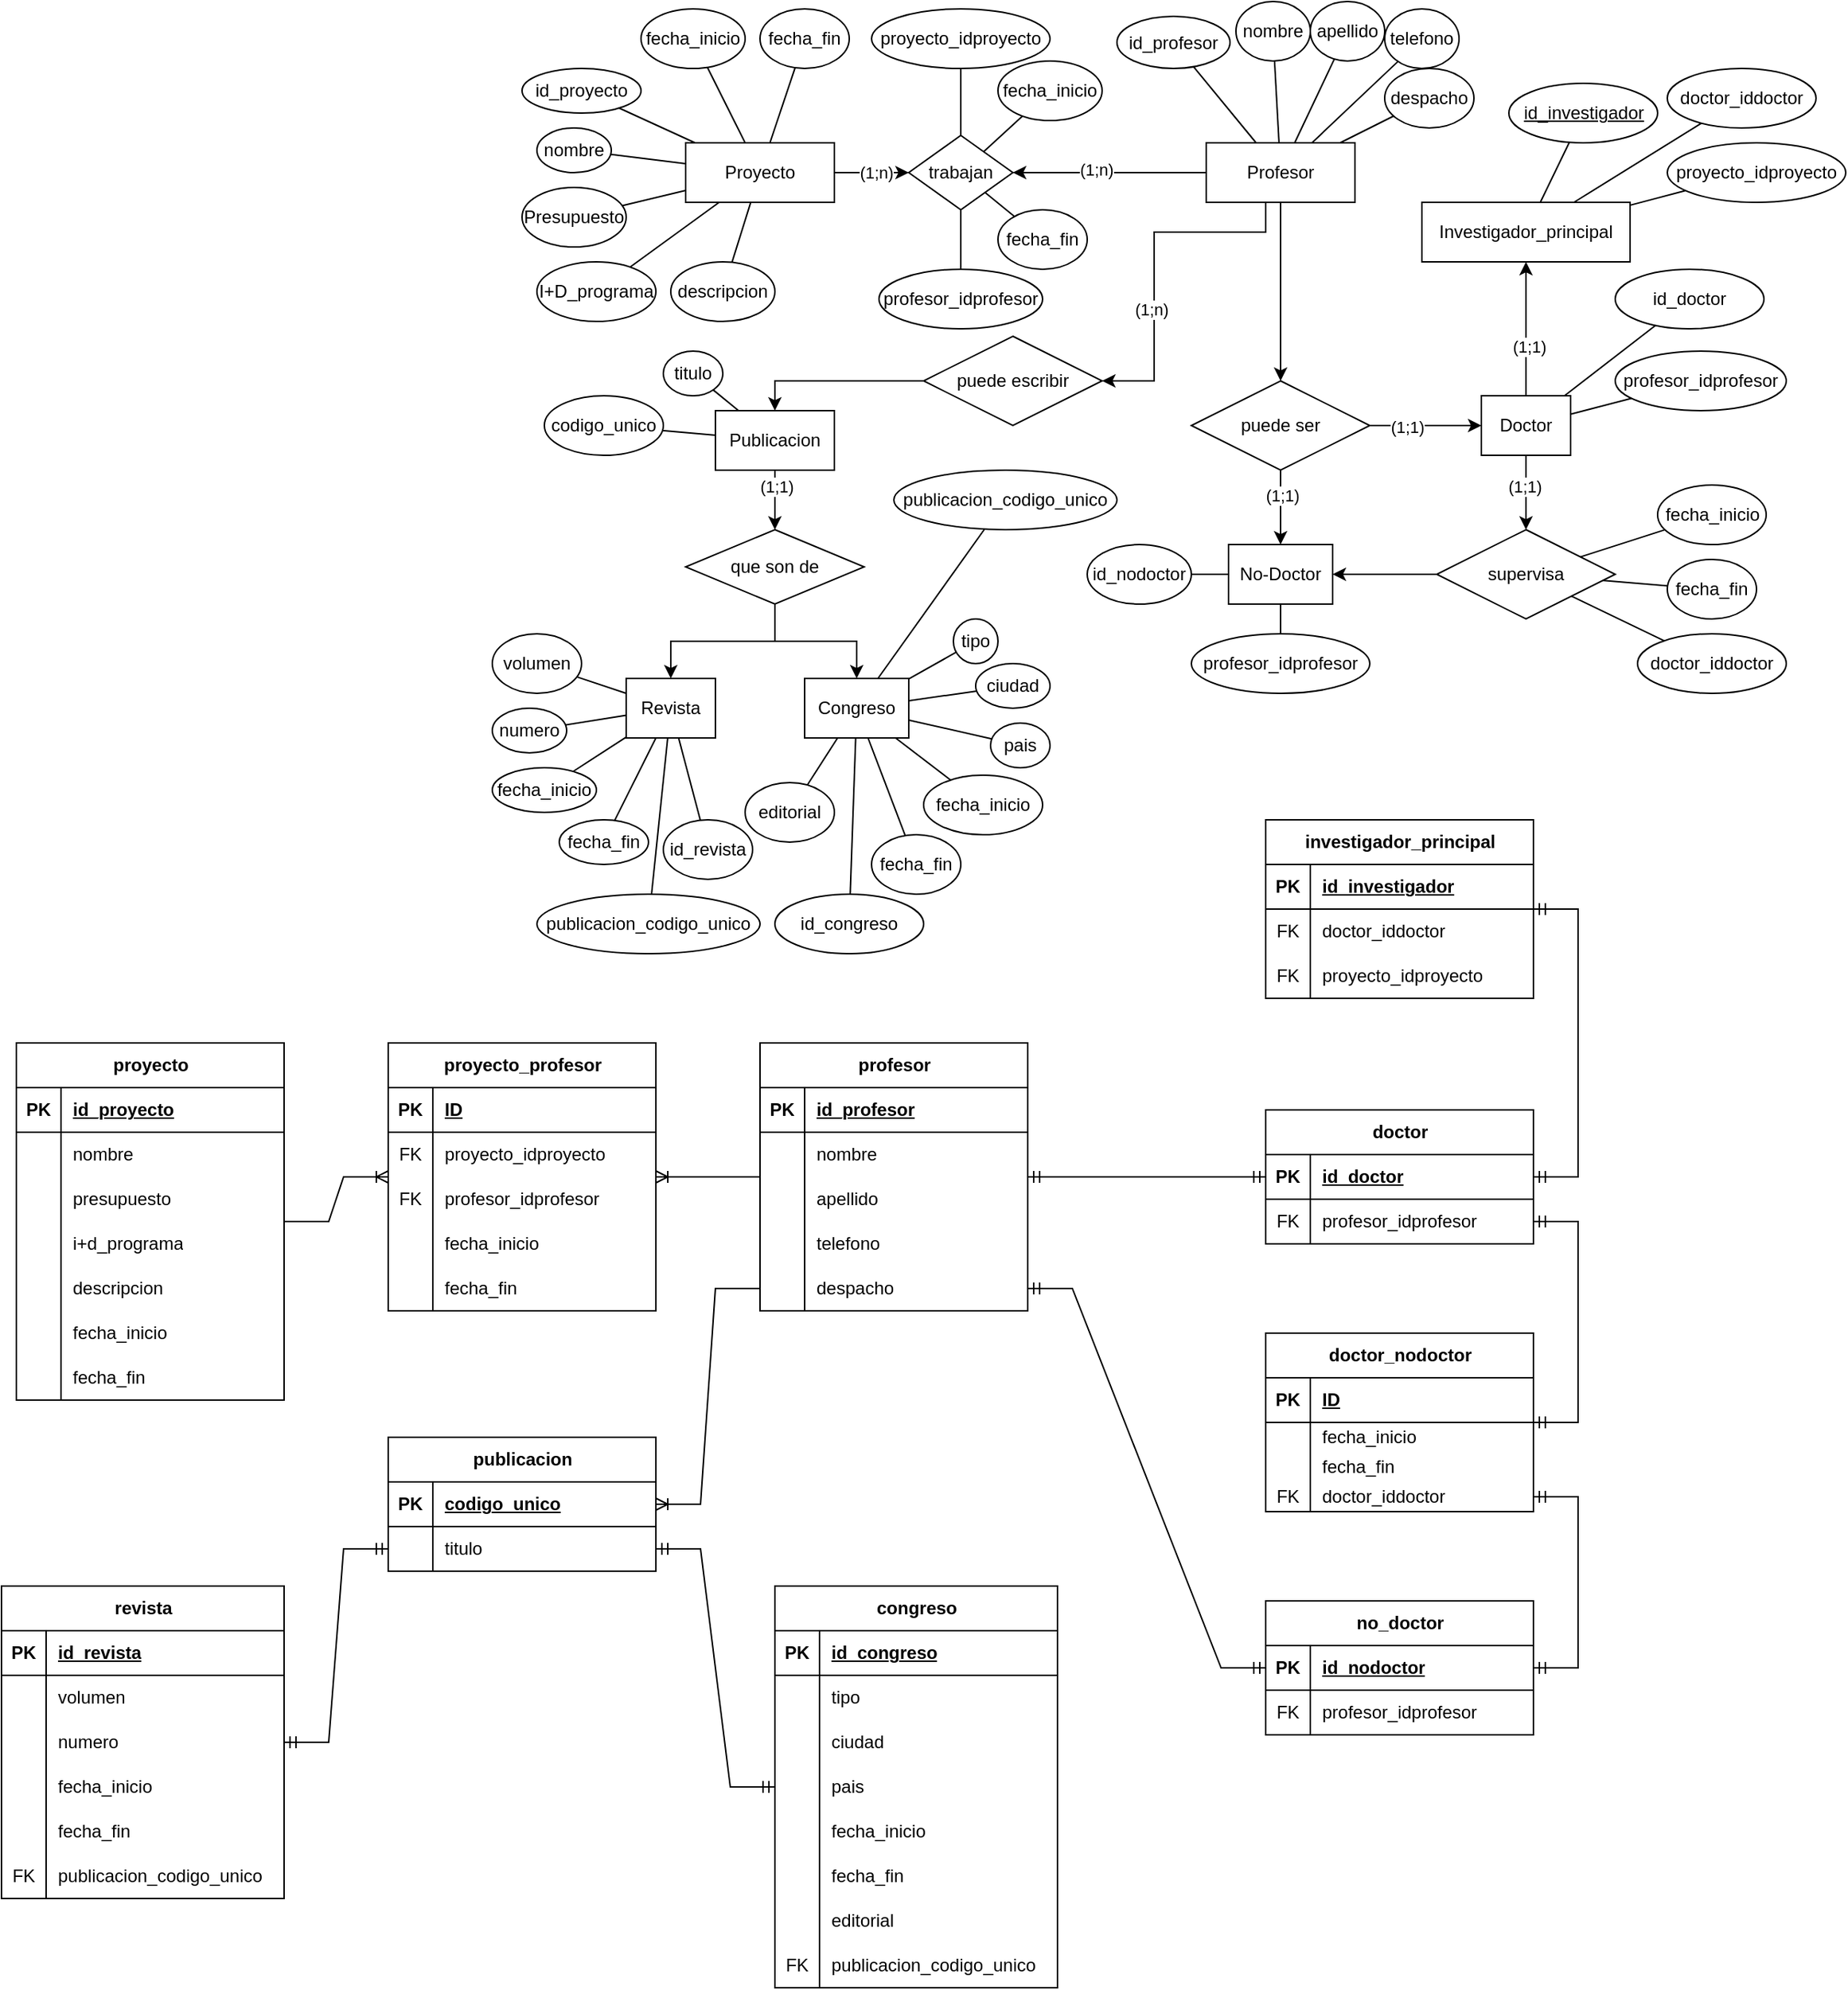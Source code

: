 <mxfile version="24.6.4" type="device">
  <diagram name="Página-1" id="ltDYCNuqbk9ItmkAAoSD">
    <mxGraphModel dx="2062" dy="573" grid="1" gridSize="10" guides="1" tooltips="1" connect="1" arrows="1" fold="1" page="1" pageScale="1" pageWidth="827" pageHeight="1169" math="0" shadow="0">
      <root>
        <mxCell id="0" />
        <mxCell id="1" parent="0" />
        <mxCell id="vRDnx5dTrvBUiiRSwGyK-31" value="" style="edgeStyle=orthogonalEdgeStyle;rounded=0;orthogonalLoop=1;jettySize=auto;html=1;" parent="1" source="vRDnx5dTrvBUiiRSwGyK-1" target="vRDnx5dTrvBUiiRSwGyK-23" edge="1">
          <mxGeometry relative="1" as="geometry" />
        </mxCell>
        <mxCell id="vRDnx5dTrvBUiiRSwGyK-124" value="(1;n)" style="edgeLabel;html=1;align=center;verticalAlign=middle;resizable=0;points=[];" parent="vRDnx5dTrvBUiiRSwGyK-31" vertex="1" connectable="0">
          <mxGeometry x="0.113" relative="1" as="geometry">
            <mxPoint as="offset" />
          </mxGeometry>
        </mxCell>
        <mxCell id="vRDnx5dTrvBUiiRSwGyK-1" value="Proyecto" style="whiteSpace=wrap;html=1;align=center;" parent="1" vertex="1">
          <mxGeometry x="150" y="160" width="100" height="40" as="geometry" />
        </mxCell>
        <mxCell id="vRDnx5dTrvBUiiRSwGyK-30" value="" style="edgeStyle=orthogonalEdgeStyle;rounded=0;orthogonalLoop=1;jettySize=auto;html=1;" parent="1" source="vRDnx5dTrvBUiiRSwGyK-2" target="vRDnx5dTrvBUiiRSwGyK-23" edge="1">
          <mxGeometry relative="1" as="geometry" />
        </mxCell>
        <mxCell id="vRDnx5dTrvBUiiRSwGyK-125" value="(1;n)" style="edgeLabel;html=1;align=center;verticalAlign=middle;resizable=0;points=[];" parent="vRDnx5dTrvBUiiRSwGyK-30" vertex="1" connectable="0">
          <mxGeometry x="0.137" y="-2" relative="1" as="geometry">
            <mxPoint as="offset" />
          </mxGeometry>
        </mxCell>
        <mxCell id="vRDnx5dTrvBUiiRSwGyK-78" style="edgeStyle=orthogonalEdgeStyle;rounded=0;orthogonalLoop=1;jettySize=auto;html=1;" parent="1" source="vRDnx5dTrvBUiiRSwGyK-2" target="vRDnx5dTrvBUiiRSwGyK-58" edge="1">
          <mxGeometry relative="1" as="geometry" />
        </mxCell>
        <mxCell id="vRDnx5dTrvBUiiRSwGyK-81" style="edgeStyle=orthogonalEdgeStyle;rounded=0;orthogonalLoop=1;jettySize=auto;html=1;entryX=1;entryY=0.5;entryDx=0;entryDy=0;" parent="1" edge="1">
          <mxGeometry relative="1" as="geometry">
            <mxPoint x="550" y="200" as="sourcePoint" />
            <mxPoint x="430" y="320.0" as="targetPoint" />
            <Array as="points">
              <mxPoint x="540" y="200" />
              <mxPoint x="540" y="220" />
              <mxPoint x="465" y="220" />
              <mxPoint x="465" y="320" />
            </Array>
          </mxGeometry>
        </mxCell>
        <mxCell id="vRDnx5dTrvBUiiRSwGyK-130" value="(1;n)" style="edgeLabel;html=1;align=center;verticalAlign=middle;resizable=0;points=[];" parent="vRDnx5dTrvBUiiRSwGyK-81" vertex="1" connectable="0">
          <mxGeometry x="0.304" y="-2" relative="1" as="geometry">
            <mxPoint as="offset" />
          </mxGeometry>
        </mxCell>
        <mxCell id="vRDnx5dTrvBUiiRSwGyK-2" value="Profesor" style="whiteSpace=wrap;html=1;align=center;" parent="1" vertex="1">
          <mxGeometry x="500" y="160" width="100" height="40" as="geometry" />
        </mxCell>
        <mxCell id="vRDnx5dTrvBUiiRSwGyK-63" style="edgeStyle=orthogonalEdgeStyle;rounded=0;orthogonalLoop=1;jettySize=auto;html=1;" parent="1" source="vRDnx5dTrvBUiiRSwGyK-3" target="vRDnx5dTrvBUiiRSwGyK-57" edge="1">
          <mxGeometry relative="1" as="geometry" />
        </mxCell>
        <mxCell id="vRDnx5dTrvBUiiRSwGyK-126" value="(1;1)" style="edgeLabel;html=1;align=center;verticalAlign=middle;resizable=0;points=[];" parent="vRDnx5dTrvBUiiRSwGyK-63" vertex="1" connectable="0">
          <mxGeometry x="-0.168" y="-1" relative="1" as="geometry">
            <mxPoint as="offset" />
          </mxGeometry>
        </mxCell>
        <mxCell id="vRDnx5dTrvBUiiRSwGyK-93" style="edgeStyle=orthogonalEdgeStyle;rounded=0;orthogonalLoop=1;jettySize=auto;html=1;" parent="1" source="vRDnx5dTrvBUiiRSwGyK-3" target="vRDnx5dTrvBUiiRSwGyK-8" edge="1">
          <mxGeometry relative="1" as="geometry" />
        </mxCell>
        <mxCell id="vRDnx5dTrvBUiiRSwGyK-128" value="(1;1)" style="edgeLabel;html=1;align=center;verticalAlign=middle;resizable=0;points=[];" parent="vRDnx5dTrvBUiiRSwGyK-93" vertex="1" connectable="0">
          <mxGeometry x="-0.267" y="-2" relative="1" as="geometry">
            <mxPoint as="offset" />
          </mxGeometry>
        </mxCell>
        <mxCell id="vRDnx5dTrvBUiiRSwGyK-3" value="Doctor" style="whiteSpace=wrap;html=1;align=center;" parent="1" vertex="1">
          <mxGeometry x="685" y="330" width="60" height="40" as="geometry" />
        </mxCell>
        <mxCell id="vRDnx5dTrvBUiiRSwGyK-4" value="No-Doctor" style="whiteSpace=wrap;html=1;align=center;" parent="1" vertex="1">
          <mxGeometry x="515" y="430" width="70" height="40" as="geometry" />
        </mxCell>
        <mxCell id="vRDnx5dTrvBUiiRSwGyK-5" value="Revista" style="whiteSpace=wrap;html=1;align=center;" parent="1" vertex="1">
          <mxGeometry x="110" y="520" width="60" height="40" as="geometry" />
        </mxCell>
        <mxCell id="vRDnx5dTrvBUiiRSwGyK-6" value="Congreso" style="whiteSpace=wrap;html=1;align=center;" parent="1" vertex="1">
          <mxGeometry x="230" y="520" width="70" height="40" as="geometry" />
        </mxCell>
        <mxCell id="vRDnx5dTrvBUiiRSwGyK-90" style="edgeStyle=orthogonalEdgeStyle;rounded=0;orthogonalLoop=1;jettySize=auto;html=1;" parent="1" source="vRDnx5dTrvBUiiRSwGyK-7" target="vRDnx5dTrvBUiiRSwGyK-89" edge="1">
          <mxGeometry relative="1" as="geometry" />
        </mxCell>
        <mxCell id="vRDnx5dTrvBUiiRSwGyK-129" value="(1;1)" style="edgeLabel;html=1;align=center;verticalAlign=middle;resizable=0;points=[];" parent="vRDnx5dTrvBUiiRSwGyK-90" vertex="1" connectable="0">
          <mxGeometry x="-0.458" y="1" relative="1" as="geometry">
            <mxPoint as="offset" />
          </mxGeometry>
        </mxCell>
        <mxCell id="vRDnx5dTrvBUiiRSwGyK-7" value="Publicacion" style="whiteSpace=wrap;html=1;align=center;" parent="1" vertex="1">
          <mxGeometry x="170" y="340" width="80" height="40" as="geometry" />
        </mxCell>
        <mxCell id="vRDnx5dTrvBUiiRSwGyK-8" value="Investigador_principal" style="whiteSpace=wrap;html=1;align=center;" parent="1" vertex="1">
          <mxGeometry x="645" y="200" width="140" height="40" as="geometry" />
        </mxCell>
        <mxCell id="vRDnx5dTrvBUiiRSwGyK-9" value="fecha_inicio" style="ellipse;whiteSpace=wrap;html=1;align=center;" parent="1" vertex="1">
          <mxGeometry x="120" y="70" width="70" height="40" as="geometry" />
        </mxCell>
        <mxCell id="vRDnx5dTrvBUiiRSwGyK-11" value="fecha_fin" style="ellipse;whiteSpace=wrap;html=1;align=center;" parent="1" vertex="1">
          <mxGeometry x="200" y="70" width="60" height="40" as="geometry" />
        </mxCell>
        <mxCell id="vRDnx5dTrvBUiiRSwGyK-12" value="proyecto_idproyecto" style="ellipse;whiteSpace=wrap;html=1;align=center;" parent="1" vertex="1">
          <mxGeometry x="275" y="70" width="120" height="40" as="geometry" />
        </mxCell>
        <mxCell id="vRDnx5dTrvBUiiRSwGyK-13" value="profesor_idprofesor" style="ellipse;whiteSpace=wrap;html=1;align=center;" parent="1" vertex="1">
          <mxGeometry x="280" y="245" width="110" height="40" as="geometry" />
        </mxCell>
        <mxCell id="vRDnx5dTrvBUiiRSwGyK-14" value="fecha_fin" style="ellipse;whiteSpace=wrap;html=1;align=center;" parent="1" vertex="1">
          <mxGeometry x="360" y="205" width="60" height="40" as="geometry" />
        </mxCell>
        <mxCell id="vRDnx5dTrvBUiiRSwGyK-15" value="I+D_programa" style="ellipse;whiteSpace=wrap;html=1;align=center;" parent="1" vertex="1">
          <mxGeometry x="50" y="240" width="80" height="40" as="geometry" />
        </mxCell>
        <mxCell id="vRDnx5dTrvBUiiRSwGyK-16" value="id_proyecto" style="ellipse;whiteSpace=wrap;html=1;align=center;" parent="1" vertex="1">
          <mxGeometry x="40" y="110" width="80" height="30" as="geometry" />
        </mxCell>
        <mxCell id="vRDnx5dTrvBUiiRSwGyK-17" value="nombre" style="ellipse;whiteSpace=wrap;html=1;align=center;" parent="1" vertex="1">
          <mxGeometry x="50" y="150" width="50" height="30" as="geometry" />
        </mxCell>
        <mxCell id="vRDnx5dTrvBUiiRSwGyK-18" value="Presupuesto" style="ellipse;whiteSpace=wrap;html=1;align=center;" parent="1" vertex="1">
          <mxGeometry x="40" y="190" width="70" height="40" as="geometry" />
        </mxCell>
        <mxCell id="vRDnx5dTrvBUiiRSwGyK-19" value="descripcion" style="ellipse;whiteSpace=wrap;html=1;align=center;" parent="1" vertex="1">
          <mxGeometry x="140" y="240" width="70" height="40" as="geometry" />
        </mxCell>
        <mxCell id="vRDnx5dTrvBUiiRSwGyK-20" value="fecha_inicio" style="ellipse;whiteSpace=wrap;html=1;align=center;" parent="1" vertex="1">
          <mxGeometry x="360" y="105" width="70" height="40" as="geometry" />
        </mxCell>
        <mxCell id="vRDnx5dTrvBUiiRSwGyK-21" value="id_profesor" style="ellipse;whiteSpace=wrap;html=1;align=center;" parent="1" vertex="1">
          <mxGeometry x="440" y="75" width="76" height="35" as="geometry" />
        </mxCell>
        <mxCell id="vRDnx5dTrvBUiiRSwGyK-23" value="trabajan" style="shape=rhombus;perimeter=rhombusPerimeter;whiteSpace=wrap;html=1;align=center;" parent="1" vertex="1">
          <mxGeometry x="300" y="155" width="70" height="50" as="geometry" />
        </mxCell>
        <mxCell id="vRDnx5dTrvBUiiRSwGyK-24" value="" style="endArrow=none;html=1;rounded=0;" parent="1" source="vRDnx5dTrvBUiiRSwGyK-23" target="vRDnx5dTrvBUiiRSwGyK-12" edge="1">
          <mxGeometry relative="1" as="geometry">
            <mxPoint x="220" y="290" as="sourcePoint" />
            <mxPoint x="380" y="290" as="targetPoint" />
          </mxGeometry>
        </mxCell>
        <mxCell id="vRDnx5dTrvBUiiRSwGyK-25" value="" style="endArrow=none;html=1;rounded=0;" parent="1" source="vRDnx5dTrvBUiiRSwGyK-23" target="vRDnx5dTrvBUiiRSwGyK-13" edge="1">
          <mxGeometry relative="1" as="geometry">
            <mxPoint x="220" y="290" as="sourcePoint" />
            <mxPoint x="380" y="290" as="targetPoint" />
          </mxGeometry>
        </mxCell>
        <mxCell id="vRDnx5dTrvBUiiRSwGyK-32" value="" style="endArrow=none;html=1;rounded=0;" parent="1" source="vRDnx5dTrvBUiiRSwGyK-1" target="vRDnx5dTrvBUiiRSwGyK-19" edge="1">
          <mxGeometry relative="1" as="geometry">
            <mxPoint x="240" y="220" as="sourcePoint" />
            <mxPoint x="400" y="220" as="targetPoint" />
          </mxGeometry>
        </mxCell>
        <mxCell id="vRDnx5dTrvBUiiRSwGyK-33" value="" style="endArrow=none;html=1;rounded=0;" parent="1" source="vRDnx5dTrvBUiiRSwGyK-15" target="vRDnx5dTrvBUiiRSwGyK-1" edge="1">
          <mxGeometry relative="1" as="geometry">
            <mxPoint x="240" y="220" as="sourcePoint" />
            <mxPoint x="400" y="220" as="targetPoint" />
          </mxGeometry>
        </mxCell>
        <mxCell id="vRDnx5dTrvBUiiRSwGyK-34" value="" style="endArrow=none;html=1;rounded=0;" parent="1" source="vRDnx5dTrvBUiiRSwGyK-18" target="vRDnx5dTrvBUiiRSwGyK-1" edge="1">
          <mxGeometry relative="1" as="geometry">
            <mxPoint x="240" y="220" as="sourcePoint" />
            <mxPoint x="400" y="220" as="targetPoint" />
          </mxGeometry>
        </mxCell>
        <mxCell id="vRDnx5dTrvBUiiRSwGyK-35" value="" style="endArrow=none;html=1;rounded=0;" parent="1" source="vRDnx5dTrvBUiiRSwGyK-17" target="vRDnx5dTrvBUiiRSwGyK-1" edge="1">
          <mxGeometry relative="1" as="geometry">
            <mxPoint x="90" y="250" as="sourcePoint" />
            <mxPoint x="250" y="250" as="targetPoint" />
          </mxGeometry>
        </mxCell>
        <mxCell id="vRDnx5dTrvBUiiRSwGyK-36" value="" style="endArrow=none;html=1;rounded=0;" parent="1" source="vRDnx5dTrvBUiiRSwGyK-16" target="vRDnx5dTrvBUiiRSwGyK-1" edge="1">
          <mxGeometry relative="1" as="geometry">
            <mxPoint x="90" y="250" as="sourcePoint" />
            <mxPoint x="250" y="250" as="targetPoint" />
          </mxGeometry>
        </mxCell>
        <mxCell id="vRDnx5dTrvBUiiRSwGyK-37" value="" style="endArrow=none;html=1;rounded=0;" parent="1" source="vRDnx5dTrvBUiiRSwGyK-9" target="vRDnx5dTrvBUiiRSwGyK-1" edge="1">
          <mxGeometry relative="1" as="geometry">
            <mxPoint x="90" y="250" as="sourcePoint" />
            <mxPoint x="250" y="250" as="targetPoint" />
          </mxGeometry>
        </mxCell>
        <mxCell id="vRDnx5dTrvBUiiRSwGyK-38" value="" style="endArrow=none;html=1;rounded=0;" parent="1" source="vRDnx5dTrvBUiiRSwGyK-11" target="vRDnx5dTrvBUiiRSwGyK-1" edge="1">
          <mxGeometry relative="1" as="geometry">
            <mxPoint x="90" y="250" as="sourcePoint" />
            <mxPoint x="250" y="250" as="targetPoint" />
          </mxGeometry>
        </mxCell>
        <mxCell id="vRDnx5dTrvBUiiRSwGyK-39" value="" style="endArrow=none;html=1;rounded=0;" parent="1" source="vRDnx5dTrvBUiiRSwGyK-23" target="vRDnx5dTrvBUiiRSwGyK-14" edge="1">
          <mxGeometry relative="1" as="geometry">
            <mxPoint x="310" y="270" as="sourcePoint" />
            <mxPoint x="470" y="270" as="targetPoint" />
          </mxGeometry>
        </mxCell>
        <mxCell id="vRDnx5dTrvBUiiRSwGyK-40" value="" style="endArrow=none;html=1;rounded=0;" parent="1" source="vRDnx5dTrvBUiiRSwGyK-23" target="vRDnx5dTrvBUiiRSwGyK-20" edge="1">
          <mxGeometry relative="1" as="geometry">
            <mxPoint x="310" y="270" as="sourcePoint" />
            <mxPoint x="470" y="270" as="targetPoint" />
          </mxGeometry>
        </mxCell>
        <mxCell id="vRDnx5dTrvBUiiRSwGyK-41" value="nombre" style="ellipse;whiteSpace=wrap;html=1;align=center;" parent="1" vertex="1">
          <mxGeometry x="520" y="65" width="50" height="40" as="geometry" />
        </mxCell>
        <mxCell id="vRDnx5dTrvBUiiRSwGyK-42" value="apellido" style="ellipse;whiteSpace=wrap;html=1;align=center;" parent="1" vertex="1">
          <mxGeometry x="570" y="65" width="50" height="40" as="geometry" />
        </mxCell>
        <mxCell id="vRDnx5dTrvBUiiRSwGyK-43" value="despacho" style="ellipse;whiteSpace=wrap;html=1;align=center;" parent="1" vertex="1">
          <mxGeometry x="620" y="110" width="60" height="40" as="geometry" />
        </mxCell>
        <mxCell id="vRDnx5dTrvBUiiRSwGyK-44" value="telefono" style="ellipse;whiteSpace=wrap;html=1;align=center;" parent="1" vertex="1">
          <mxGeometry x="620" y="70" width="50" height="40" as="geometry" />
        </mxCell>
        <mxCell id="vRDnx5dTrvBUiiRSwGyK-45" value="" style="endArrow=none;html=1;rounded=0;" parent="1" source="vRDnx5dTrvBUiiRSwGyK-21" target="vRDnx5dTrvBUiiRSwGyK-2" edge="1">
          <mxGeometry relative="1" as="geometry">
            <mxPoint x="350" y="290" as="sourcePoint" />
            <mxPoint x="510" y="290" as="targetPoint" />
          </mxGeometry>
        </mxCell>
        <mxCell id="vRDnx5dTrvBUiiRSwGyK-46" value="" style="endArrow=none;html=1;rounded=0;" parent="1" source="vRDnx5dTrvBUiiRSwGyK-41" target="vRDnx5dTrvBUiiRSwGyK-2" edge="1">
          <mxGeometry relative="1" as="geometry">
            <mxPoint x="350" y="290" as="sourcePoint" />
            <mxPoint x="510" y="290" as="targetPoint" />
          </mxGeometry>
        </mxCell>
        <mxCell id="vRDnx5dTrvBUiiRSwGyK-47" value="" style="endArrow=none;html=1;rounded=0;" parent="1" source="vRDnx5dTrvBUiiRSwGyK-42" target="vRDnx5dTrvBUiiRSwGyK-2" edge="1">
          <mxGeometry relative="1" as="geometry">
            <mxPoint x="350" y="290" as="sourcePoint" />
            <mxPoint x="510" y="290" as="targetPoint" />
          </mxGeometry>
        </mxCell>
        <mxCell id="vRDnx5dTrvBUiiRSwGyK-48" value="" style="endArrow=none;html=1;rounded=0;" parent="1" source="vRDnx5dTrvBUiiRSwGyK-44" target="vRDnx5dTrvBUiiRSwGyK-2" edge="1">
          <mxGeometry relative="1" as="geometry">
            <mxPoint x="350" y="290" as="sourcePoint" />
            <mxPoint x="510" y="290" as="targetPoint" />
          </mxGeometry>
        </mxCell>
        <mxCell id="vRDnx5dTrvBUiiRSwGyK-49" value="" style="endArrow=none;html=1;rounded=0;" parent="1" source="vRDnx5dTrvBUiiRSwGyK-43" target="vRDnx5dTrvBUiiRSwGyK-2" edge="1">
          <mxGeometry relative="1" as="geometry">
            <mxPoint x="350" y="290" as="sourcePoint" />
            <mxPoint x="510" y="290" as="targetPoint" />
          </mxGeometry>
        </mxCell>
        <mxCell id="vRDnx5dTrvBUiiRSwGyK-62" style="edgeStyle=orthogonalEdgeStyle;rounded=0;orthogonalLoop=1;jettySize=auto;html=1;" parent="1" source="vRDnx5dTrvBUiiRSwGyK-57" target="vRDnx5dTrvBUiiRSwGyK-4" edge="1">
          <mxGeometry relative="1" as="geometry" />
        </mxCell>
        <mxCell id="vRDnx5dTrvBUiiRSwGyK-57" value="supervisa" style="shape=rhombus;perimeter=rhombusPerimeter;whiteSpace=wrap;html=1;align=center;" parent="1" vertex="1">
          <mxGeometry x="655" y="420" width="120" height="60" as="geometry" />
        </mxCell>
        <mxCell id="vRDnx5dTrvBUiiRSwGyK-60" style="edgeStyle=orthogonalEdgeStyle;rounded=0;orthogonalLoop=1;jettySize=auto;html=1;" parent="1" source="vRDnx5dTrvBUiiRSwGyK-58" target="vRDnx5dTrvBUiiRSwGyK-4" edge="1">
          <mxGeometry relative="1" as="geometry" />
        </mxCell>
        <mxCell id="vRDnx5dTrvBUiiRSwGyK-134" value="(1;1)" style="edgeLabel;html=1;align=center;verticalAlign=middle;resizable=0;points=[];" parent="vRDnx5dTrvBUiiRSwGyK-60" vertex="1" connectable="0">
          <mxGeometry x="-0.313" y="1" relative="1" as="geometry">
            <mxPoint as="offset" />
          </mxGeometry>
        </mxCell>
        <mxCell id="vRDnx5dTrvBUiiRSwGyK-88" style="edgeStyle=orthogonalEdgeStyle;rounded=0;orthogonalLoop=1;jettySize=auto;html=1;" parent="1" source="vRDnx5dTrvBUiiRSwGyK-58" target="vRDnx5dTrvBUiiRSwGyK-3" edge="1">
          <mxGeometry relative="1" as="geometry" />
        </mxCell>
        <mxCell id="vRDnx5dTrvBUiiRSwGyK-135" value="(1;1)" style="edgeLabel;html=1;align=center;verticalAlign=middle;resizable=0;points=[];" parent="vRDnx5dTrvBUiiRSwGyK-88" vertex="1" connectable="0">
          <mxGeometry x="-0.347" y="-1" relative="1" as="geometry">
            <mxPoint as="offset" />
          </mxGeometry>
        </mxCell>
        <mxCell id="vRDnx5dTrvBUiiRSwGyK-58" value="puede ser" style="shape=rhombus;perimeter=rhombusPerimeter;whiteSpace=wrap;html=1;align=center;" parent="1" vertex="1">
          <mxGeometry x="490" y="320" width="120" height="60" as="geometry" />
        </mxCell>
        <mxCell id="vRDnx5dTrvBUiiRSwGyK-64" value="fecha_inicio" style="ellipse;whiteSpace=wrap;html=1;align=center;" parent="1" vertex="1">
          <mxGeometry x="803.5" y="390" width="73" height="40" as="geometry" />
        </mxCell>
        <mxCell id="vRDnx5dTrvBUiiRSwGyK-65" value="fecha_fin" style="ellipse;whiteSpace=wrap;html=1;align=center;" parent="1" vertex="1">
          <mxGeometry x="810" y="440" width="60" height="40" as="geometry" />
        </mxCell>
        <mxCell id="vRDnx5dTrvBUiiRSwGyK-66" value="doctor_iddoctor" style="ellipse;whiteSpace=wrap;html=1;align=center;" parent="1" vertex="1">
          <mxGeometry x="790" y="490" width="100" height="40" as="geometry" />
        </mxCell>
        <mxCell id="vRDnx5dTrvBUiiRSwGyK-67" value="id_doctor" style="ellipse;whiteSpace=wrap;html=1;align=center;" parent="1" vertex="1">
          <mxGeometry x="775" y="245" width="100" height="40" as="geometry" />
        </mxCell>
        <mxCell id="vRDnx5dTrvBUiiRSwGyK-68" value="profesor_idprofesor" style="ellipse;whiteSpace=wrap;html=1;align=center;" parent="1" vertex="1">
          <mxGeometry x="775" y="300" width="115" height="40" as="geometry" />
        </mxCell>
        <mxCell id="vRDnx5dTrvBUiiRSwGyK-69" value="" style="endArrow=none;html=1;rounded=0;" parent="1" source="vRDnx5dTrvBUiiRSwGyK-67" target="vRDnx5dTrvBUiiRSwGyK-3" edge="1">
          <mxGeometry relative="1" as="geometry">
            <mxPoint x="770.098" y="298.347" as="sourcePoint" />
            <mxPoint x="740" y="440" as="targetPoint" />
          </mxGeometry>
        </mxCell>
        <mxCell id="vRDnx5dTrvBUiiRSwGyK-70" value="" style="endArrow=none;html=1;rounded=0;" parent="1" source="vRDnx5dTrvBUiiRSwGyK-68" target="vRDnx5dTrvBUiiRSwGyK-3" edge="1">
          <mxGeometry relative="1" as="geometry">
            <mxPoint x="580" y="440" as="sourcePoint" />
            <mxPoint x="740" y="440" as="targetPoint" />
          </mxGeometry>
        </mxCell>
        <mxCell id="vRDnx5dTrvBUiiRSwGyK-71" value="" style="endArrow=none;html=1;rounded=0;" parent="1" source="vRDnx5dTrvBUiiRSwGyK-64" target="vRDnx5dTrvBUiiRSwGyK-57" edge="1">
          <mxGeometry relative="1" as="geometry">
            <mxPoint x="580" y="440" as="sourcePoint" />
            <mxPoint x="740" y="440" as="targetPoint" />
          </mxGeometry>
        </mxCell>
        <mxCell id="vRDnx5dTrvBUiiRSwGyK-72" value="" style="endArrow=none;html=1;rounded=0;" parent="1" source="vRDnx5dTrvBUiiRSwGyK-65" target="vRDnx5dTrvBUiiRSwGyK-57" edge="1">
          <mxGeometry relative="1" as="geometry">
            <mxPoint x="580" y="440" as="sourcePoint" />
            <mxPoint x="740" y="440" as="targetPoint" />
          </mxGeometry>
        </mxCell>
        <mxCell id="vRDnx5dTrvBUiiRSwGyK-73" value="" style="endArrow=none;html=1;rounded=0;" parent="1" source="vRDnx5dTrvBUiiRSwGyK-66" target="vRDnx5dTrvBUiiRSwGyK-57" edge="1">
          <mxGeometry relative="1" as="geometry">
            <mxPoint x="580" y="440" as="sourcePoint" />
            <mxPoint x="740" y="440" as="targetPoint" />
          </mxGeometry>
        </mxCell>
        <mxCell id="vRDnx5dTrvBUiiRSwGyK-74" value="id_nodoctor" style="ellipse;whiteSpace=wrap;html=1;align=center;" parent="1" vertex="1">
          <mxGeometry x="420" y="430" width="70" height="40" as="geometry" />
        </mxCell>
        <mxCell id="vRDnx5dTrvBUiiRSwGyK-75" value="profesor_idprofesor" style="ellipse;whiteSpace=wrap;html=1;align=center;" parent="1" vertex="1">
          <mxGeometry x="490" y="490" width="120" height="40" as="geometry" />
        </mxCell>
        <mxCell id="vRDnx5dTrvBUiiRSwGyK-76" value="" style="endArrow=none;html=1;rounded=0;" parent="1" source="vRDnx5dTrvBUiiRSwGyK-74" target="vRDnx5dTrvBUiiRSwGyK-4" edge="1">
          <mxGeometry relative="1" as="geometry">
            <mxPoint x="390.51" y="420.0" as="sourcePoint" />
            <mxPoint x="516" y="424.16" as="targetPoint" />
          </mxGeometry>
        </mxCell>
        <mxCell id="vRDnx5dTrvBUiiRSwGyK-77" value="" style="endArrow=none;html=1;rounded=0;" parent="1" source="vRDnx5dTrvBUiiRSwGyK-4" target="vRDnx5dTrvBUiiRSwGyK-75" edge="1">
          <mxGeometry relative="1" as="geometry">
            <mxPoint x="470" y="410" as="sourcePoint" />
            <mxPoint x="494.368" y="491.724" as="targetPoint" />
          </mxGeometry>
        </mxCell>
        <mxCell id="vRDnx5dTrvBUiiRSwGyK-82" style="edgeStyle=orthogonalEdgeStyle;rounded=0;orthogonalLoop=1;jettySize=auto;html=1;entryX=0.5;entryY=0;entryDx=0;entryDy=0;" parent="1" source="vRDnx5dTrvBUiiRSwGyK-79" target="vRDnx5dTrvBUiiRSwGyK-7" edge="1">
          <mxGeometry relative="1" as="geometry" />
        </mxCell>
        <mxCell id="vRDnx5dTrvBUiiRSwGyK-79" value="puede escribir" style="shape=rhombus;perimeter=rhombusPerimeter;whiteSpace=wrap;html=1;align=center;" parent="1" vertex="1">
          <mxGeometry x="310" y="290" width="120" height="60" as="geometry" />
        </mxCell>
        <mxCell id="vRDnx5dTrvBUiiRSwGyK-83" value="codigo_unico" style="ellipse;whiteSpace=wrap;html=1;align=center;" parent="1" vertex="1">
          <mxGeometry x="55" y="330" width="80" height="40" as="geometry" />
        </mxCell>
        <mxCell id="vRDnx5dTrvBUiiRSwGyK-84" value="titulo" style="ellipse;whiteSpace=wrap;html=1;align=center;" parent="1" vertex="1">
          <mxGeometry x="135" y="300" width="40" height="30" as="geometry" />
        </mxCell>
        <mxCell id="vRDnx5dTrvBUiiRSwGyK-85" value="" style="endArrow=none;html=1;rounded=0;" parent="1" source="vRDnx5dTrvBUiiRSwGyK-83" target="vRDnx5dTrvBUiiRSwGyK-7" edge="1">
          <mxGeometry relative="1" as="geometry">
            <mxPoint x="130" y="370" as="sourcePoint" />
            <mxPoint x="290" y="370" as="targetPoint" />
          </mxGeometry>
        </mxCell>
        <mxCell id="vRDnx5dTrvBUiiRSwGyK-86" value="" style="endArrow=none;html=1;rounded=0;" parent="1" source="vRDnx5dTrvBUiiRSwGyK-84" target="vRDnx5dTrvBUiiRSwGyK-7" edge="1">
          <mxGeometry relative="1" as="geometry">
            <mxPoint x="130" y="370" as="sourcePoint" />
            <mxPoint x="290" y="370" as="targetPoint" />
          </mxGeometry>
        </mxCell>
        <mxCell id="vRDnx5dTrvBUiiRSwGyK-132" style="edgeStyle=orthogonalEdgeStyle;rounded=0;orthogonalLoop=1;jettySize=auto;html=1;" parent="1" source="vRDnx5dTrvBUiiRSwGyK-89" target="vRDnx5dTrvBUiiRSwGyK-5" edge="1">
          <mxGeometry relative="1" as="geometry" />
        </mxCell>
        <mxCell id="vRDnx5dTrvBUiiRSwGyK-133" style="edgeStyle=orthogonalEdgeStyle;rounded=0;orthogonalLoop=1;jettySize=auto;html=1;" parent="1" source="vRDnx5dTrvBUiiRSwGyK-89" target="vRDnx5dTrvBUiiRSwGyK-6" edge="1">
          <mxGeometry relative="1" as="geometry" />
        </mxCell>
        <mxCell id="vRDnx5dTrvBUiiRSwGyK-89" value="que son de" style="shape=rhombus;perimeter=rhombusPerimeter;whiteSpace=wrap;html=1;align=center;" parent="1" vertex="1">
          <mxGeometry x="150" y="420" width="120" height="50" as="geometry" />
        </mxCell>
        <mxCell id="vRDnx5dTrvBUiiRSwGyK-94" value="proyecto_idproyecto" style="ellipse;whiteSpace=wrap;html=1;align=center;" parent="1" vertex="1">
          <mxGeometry x="810" y="160" width="120" height="40" as="geometry" />
        </mxCell>
        <mxCell id="vRDnx5dTrvBUiiRSwGyK-95" value="" style="endArrow=none;html=1;rounded=0;" parent="1" source="vRDnx5dTrvBUiiRSwGyK-94" target="vRDnx5dTrvBUiiRSwGyK-8" edge="1">
          <mxGeometry relative="1" as="geometry">
            <mxPoint x="610" y="360" as="sourcePoint" />
            <mxPoint x="770" y="360" as="targetPoint" />
          </mxGeometry>
        </mxCell>
        <mxCell id="vRDnx5dTrvBUiiRSwGyK-96" value="doctor_iddoctor" style="ellipse;whiteSpace=wrap;html=1;align=center;" parent="1" vertex="1">
          <mxGeometry x="810" y="110" width="100" height="40" as="geometry" />
        </mxCell>
        <mxCell id="vRDnx5dTrvBUiiRSwGyK-98" value="id_investigador" style="ellipse;whiteSpace=wrap;html=1;align=center;fontStyle=4;" parent="1" vertex="1">
          <mxGeometry x="703.5" y="120" width="100" height="40" as="geometry" />
        </mxCell>
        <mxCell id="vRDnx5dTrvBUiiRSwGyK-99" value="" style="endArrow=none;html=1;rounded=0;" parent="1" source="vRDnx5dTrvBUiiRSwGyK-98" target="vRDnx5dTrvBUiiRSwGyK-8" edge="1">
          <mxGeometry relative="1" as="geometry">
            <mxPoint x="640" y="370" as="sourcePoint" />
            <mxPoint x="800" y="370" as="targetPoint" />
          </mxGeometry>
        </mxCell>
        <mxCell id="vRDnx5dTrvBUiiRSwGyK-100" value="" style="endArrow=none;html=1;rounded=0;" parent="1" source="vRDnx5dTrvBUiiRSwGyK-96" target="vRDnx5dTrvBUiiRSwGyK-8" edge="1">
          <mxGeometry relative="1" as="geometry">
            <mxPoint x="640" y="370" as="sourcePoint" />
            <mxPoint x="800" y="370" as="targetPoint" />
          </mxGeometry>
        </mxCell>
        <mxCell id="vRDnx5dTrvBUiiRSwGyK-101" value="volumen" style="ellipse;whiteSpace=wrap;html=1;align=center;" parent="1" vertex="1">
          <mxGeometry x="20" y="490" width="60" height="40" as="geometry" />
        </mxCell>
        <mxCell id="vRDnx5dTrvBUiiRSwGyK-102" value="numero" style="ellipse;whiteSpace=wrap;html=1;align=center;" parent="1" vertex="1">
          <mxGeometry x="20" y="540" width="50" height="30" as="geometry" />
        </mxCell>
        <mxCell id="vRDnx5dTrvBUiiRSwGyK-103" value="fecha_inicio" style="ellipse;whiteSpace=wrap;html=1;align=center;" parent="1" vertex="1">
          <mxGeometry x="20" y="580" width="70" height="30" as="geometry" />
        </mxCell>
        <mxCell id="vRDnx5dTrvBUiiRSwGyK-104" value="fecha_fin" style="ellipse;whiteSpace=wrap;html=1;align=center;" parent="1" vertex="1">
          <mxGeometry x="65" y="615" width="60" height="30" as="geometry" />
        </mxCell>
        <mxCell id="vRDnx5dTrvBUiiRSwGyK-105" value="tipo" style="ellipse;whiteSpace=wrap;html=1;align=center;" parent="1" vertex="1">
          <mxGeometry x="330" y="480" width="30" height="30" as="geometry" />
        </mxCell>
        <mxCell id="vRDnx5dTrvBUiiRSwGyK-106" value="ciudad" style="ellipse;whiteSpace=wrap;html=1;align=center;" parent="1" vertex="1">
          <mxGeometry x="345" y="510" width="50" height="30" as="geometry" />
        </mxCell>
        <mxCell id="vRDnx5dTrvBUiiRSwGyK-107" value="pais" style="ellipse;whiteSpace=wrap;html=1;align=center;" parent="1" vertex="1">
          <mxGeometry x="355" y="550" width="40" height="30" as="geometry" />
        </mxCell>
        <mxCell id="vRDnx5dTrvBUiiRSwGyK-108" value="fecha_inicio" style="ellipse;whiteSpace=wrap;html=1;align=center;" parent="1" vertex="1">
          <mxGeometry x="310" y="585" width="80" height="40" as="geometry" />
        </mxCell>
        <mxCell id="vRDnx5dTrvBUiiRSwGyK-109" value="fecha_fin" style="ellipse;whiteSpace=wrap;html=1;align=center;" parent="1" vertex="1">
          <mxGeometry x="275" y="625" width="60" height="40" as="geometry" />
        </mxCell>
        <mxCell id="vRDnx5dTrvBUiiRSwGyK-110" value="editorial" style="ellipse;whiteSpace=wrap;html=1;align=center;" parent="1" vertex="1">
          <mxGeometry x="190" y="590" width="60" height="40" as="geometry" />
        </mxCell>
        <mxCell id="vRDnx5dTrvBUiiRSwGyK-111" value="" style="endArrow=none;html=1;rounded=0;" parent="1" source="vRDnx5dTrvBUiiRSwGyK-101" target="vRDnx5dTrvBUiiRSwGyK-5" edge="1">
          <mxGeometry relative="1" as="geometry">
            <mxPoint x="140" y="510" as="sourcePoint" />
            <mxPoint x="300" y="510" as="targetPoint" />
          </mxGeometry>
        </mxCell>
        <mxCell id="vRDnx5dTrvBUiiRSwGyK-112" value="" style="endArrow=none;html=1;rounded=0;" parent="1" source="vRDnx5dTrvBUiiRSwGyK-102" target="vRDnx5dTrvBUiiRSwGyK-5" edge="1">
          <mxGeometry relative="1" as="geometry">
            <mxPoint x="140" y="510" as="sourcePoint" />
            <mxPoint x="130" y="540" as="targetPoint" />
          </mxGeometry>
        </mxCell>
        <mxCell id="vRDnx5dTrvBUiiRSwGyK-113" value="" style="endArrow=none;html=1;rounded=0;" parent="1" source="vRDnx5dTrvBUiiRSwGyK-103" target="vRDnx5dTrvBUiiRSwGyK-5" edge="1">
          <mxGeometry relative="1" as="geometry">
            <mxPoint x="140" y="510" as="sourcePoint" />
            <mxPoint x="300" y="510" as="targetPoint" />
          </mxGeometry>
        </mxCell>
        <mxCell id="vRDnx5dTrvBUiiRSwGyK-115" value="" style="endArrow=none;html=1;rounded=0;" parent="1" source="vRDnx5dTrvBUiiRSwGyK-104" target="vRDnx5dTrvBUiiRSwGyK-5" edge="1">
          <mxGeometry relative="1" as="geometry">
            <mxPoint x="140" y="510" as="sourcePoint" />
            <mxPoint x="300" y="510" as="targetPoint" />
          </mxGeometry>
        </mxCell>
        <mxCell id="vRDnx5dTrvBUiiRSwGyK-116" value="" style="endArrow=none;html=1;rounded=0;" parent="1" source="vRDnx5dTrvBUiiRSwGyK-6" target="vRDnx5dTrvBUiiRSwGyK-110" edge="1">
          <mxGeometry relative="1" as="geometry">
            <mxPoint x="140" y="510" as="sourcePoint" />
            <mxPoint x="300" y="510" as="targetPoint" />
          </mxGeometry>
        </mxCell>
        <mxCell id="vRDnx5dTrvBUiiRSwGyK-117" value="" style="endArrow=none;html=1;rounded=0;" parent="1" source="vRDnx5dTrvBUiiRSwGyK-6" target="vRDnx5dTrvBUiiRSwGyK-109" edge="1">
          <mxGeometry relative="1" as="geometry">
            <mxPoint x="140" y="510" as="sourcePoint" />
            <mxPoint x="300" y="510" as="targetPoint" />
          </mxGeometry>
        </mxCell>
        <mxCell id="vRDnx5dTrvBUiiRSwGyK-118" value="" style="endArrow=none;html=1;rounded=0;" parent="1" source="vRDnx5dTrvBUiiRSwGyK-6" target="vRDnx5dTrvBUiiRSwGyK-108" edge="1">
          <mxGeometry relative="1" as="geometry">
            <mxPoint x="319.61" y="730" as="sourcePoint" />
            <mxPoint x="500.002" y="811.552" as="targetPoint" />
          </mxGeometry>
        </mxCell>
        <mxCell id="vRDnx5dTrvBUiiRSwGyK-120" value="" style="endArrow=none;html=1;rounded=0;" parent="1" source="vRDnx5dTrvBUiiRSwGyK-6" target="vRDnx5dTrvBUiiRSwGyK-107" edge="1">
          <mxGeometry relative="1" as="geometry">
            <mxPoint x="140" y="510" as="sourcePoint" />
            <mxPoint x="300" y="510" as="targetPoint" />
          </mxGeometry>
        </mxCell>
        <mxCell id="vRDnx5dTrvBUiiRSwGyK-121" value="" style="endArrow=none;html=1;rounded=0;" parent="1" source="vRDnx5dTrvBUiiRSwGyK-6" target="vRDnx5dTrvBUiiRSwGyK-106" edge="1">
          <mxGeometry relative="1" as="geometry">
            <mxPoint x="140" y="510" as="sourcePoint" />
            <mxPoint x="300" y="510" as="targetPoint" />
          </mxGeometry>
        </mxCell>
        <mxCell id="vRDnx5dTrvBUiiRSwGyK-123" value="" style="endArrow=none;html=1;rounded=0;" parent="1" source="vRDnx5dTrvBUiiRSwGyK-6" target="vRDnx5dTrvBUiiRSwGyK-105" edge="1">
          <mxGeometry relative="1" as="geometry">
            <mxPoint x="140" y="510" as="sourcePoint" />
            <mxPoint x="310" y="470" as="targetPoint" />
          </mxGeometry>
        </mxCell>
        <mxCell id="P_A1majenNpCVDgMywKb-1" value="doctor" style="shape=table;startSize=30;container=1;collapsible=1;childLayout=tableLayout;fixedRows=1;rowLines=0;fontStyle=1;align=center;resizeLast=1;html=1;" vertex="1" parent="1">
          <mxGeometry x="540" y="810" width="180" height="90" as="geometry" />
        </mxCell>
        <mxCell id="P_A1majenNpCVDgMywKb-2" value="" style="shape=tableRow;horizontal=0;startSize=0;swimlaneHead=0;swimlaneBody=0;fillColor=none;collapsible=0;dropTarget=0;points=[[0,0.5],[1,0.5]];portConstraint=eastwest;top=0;left=0;right=0;bottom=1;" vertex="1" parent="P_A1majenNpCVDgMywKb-1">
          <mxGeometry y="30" width="180" height="30" as="geometry" />
        </mxCell>
        <mxCell id="P_A1majenNpCVDgMywKb-3" value="PK" style="shape=partialRectangle;connectable=0;fillColor=none;top=0;left=0;bottom=0;right=0;fontStyle=1;overflow=hidden;whiteSpace=wrap;html=1;" vertex="1" parent="P_A1majenNpCVDgMywKb-2">
          <mxGeometry width="30" height="30" as="geometry">
            <mxRectangle width="30" height="30" as="alternateBounds" />
          </mxGeometry>
        </mxCell>
        <mxCell id="P_A1majenNpCVDgMywKb-4" value="id_doctor" style="shape=partialRectangle;connectable=0;fillColor=none;top=0;left=0;bottom=0;right=0;align=left;spacingLeft=6;fontStyle=5;overflow=hidden;whiteSpace=wrap;html=1;" vertex="1" parent="P_A1majenNpCVDgMywKb-2">
          <mxGeometry x="30" width="150" height="30" as="geometry">
            <mxRectangle width="150" height="30" as="alternateBounds" />
          </mxGeometry>
        </mxCell>
        <mxCell id="P_A1majenNpCVDgMywKb-5" value="" style="shape=tableRow;horizontal=0;startSize=0;swimlaneHead=0;swimlaneBody=0;fillColor=none;collapsible=0;dropTarget=0;points=[[0,0.5],[1,0.5]];portConstraint=eastwest;top=0;left=0;right=0;bottom=0;" vertex="1" parent="P_A1majenNpCVDgMywKb-1">
          <mxGeometry y="60" width="180" height="30" as="geometry" />
        </mxCell>
        <mxCell id="P_A1majenNpCVDgMywKb-6" value="FK" style="shape=partialRectangle;connectable=0;fillColor=none;top=0;left=0;bottom=0;right=0;editable=1;overflow=hidden;whiteSpace=wrap;html=1;" vertex="1" parent="P_A1majenNpCVDgMywKb-5">
          <mxGeometry width="30" height="30" as="geometry">
            <mxRectangle width="30" height="30" as="alternateBounds" />
          </mxGeometry>
        </mxCell>
        <mxCell id="P_A1majenNpCVDgMywKb-7" value="profesor_idprofesor" style="shape=partialRectangle;connectable=0;fillColor=none;top=0;left=0;bottom=0;right=0;align=left;spacingLeft=6;overflow=hidden;whiteSpace=wrap;html=1;" vertex="1" parent="P_A1majenNpCVDgMywKb-5">
          <mxGeometry x="30" width="150" height="30" as="geometry">
            <mxRectangle width="150" height="30" as="alternateBounds" />
          </mxGeometry>
        </mxCell>
        <mxCell id="P_A1majenNpCVDgMywKb-14" value="profesor" style="shape=table;startSize=30;container=1;collapsible=1;childLayout=tableLayout;fixedRows=1;rowLines=0;fontStyle=1;align=center;resizeLast=1;html=1;" vertex="1" parent="1">
          <mxGeometry x="200" y="765" width="180" height="180" as="geometry" />
        </mxCell>
        <mxCell id="P_A1majenNpCVDgMywKb-15" value="" style="shape=tableRow;horizontal=0;startSize=0;swimlaneHead=0;swimlaneBody=0;fillColor=none;collapsible=0;dropTarget=0;points=[[0,0.5],[1,0.5]];portConstraint=eastwest;top=0;left=0;right=0;bottom=1;" vertex="1" parent="P_A1majenNpCVDgMywKb-14">
          <mxGeometry y="30" width="180" height="30" as="geometry" />
        </mxCell>
        <mxCell id="P_A1majenNpCVDgMywKb-16" value="PK" style="shape=partialRectangle;connectable=0;fillColor=none;top=0;left=0;bottom=0;right=0;fontStyle=1;overflow=hidden;whiteSpace=wrap;html=1;" vertex="1" parent="P_A1majenNpCVDgMywKb-15">
          <mxGeometry width="30" height="30" as="geometry">
            <mxRectangle width="30" height="30" as="alternateBounds" />
          </mxGeometry>
        </mxCell>
        <mxCell id="P_A1majenNpCVDgMywKb-17" value="id_profesor" style="shape=partialRectangle;connectable=0;fillColor=none;top=0;left=0;bottom=0;right=0;align=left;spacingLeft=6;fontStyle=5;overflow=hidden;whiteSpace=wrap;html=1;" vertex="1" parent="P_A1majenNpCVDgMywKb-15">
          <mxGeometry x="30" width="150" height="30" as="geometry">
            <mxRectangle width="150" height="30" as="alternateBounds" />
          </mxGeometry>
        </mxCell>
        <mxCell id="P_A1majenNpCVDgMywKb-18" value="" style="shape=tableRow;horizontal=0;startSize=0;swimlaneHead=0;swimlaneBody=0;fillColor=none;collapsible=0;dropTarget=0;points=[[0,0.5],[1,0.5]];portConstraint=eastwest;top=0;left=0;right=0;bottom=0;" vertex="1" parent="P_A1majenNpCVDgMywKb-14">
          <mxGeometry y="60" width="180" height="30" as="geometry" />
        </mxCell>
        <mxCell id="P_A1majenNpCVDgMywKb-19" value="" style="shape=partialRectangle;connectable=0;fillColor=none;top=0;left=0;bottom=0;right=0;editable=1;overflow=hidden;whiteSpace=wrap;html=1;" vertex="1" parent="P_A1majenNpCVDgMywKb-18">
          <mxGeometry width="30" height="30" as="geometry">
            <mxRectangle width="30" height="30" as="alternateBounds" />
          </mxGeometry>
        </mxCell>
        <mxCell id="P_A1majenNpCVDgMywKb-20" value="nombre" style="shape=partialRectangle;connectable=0;fillColor=none;top=0;left=0;bottom=0;right=0;align=left;spacingLeft=6;overflow=hidden;whiteSpace=wrap;html=1;" vertex="1" parent="P_A1majenNpCVDgMywKb-18">
          <mxGeometry x="30" width="150" height="30" as="geometry">
            <mxRectangle width="150" height="30" as="alternateBounds" />
          </mxGeometry>
        </mxCell>
        <mxCell id="P_A1majenNpCVDgMywKb-21" value="" style="shape=tableRow;horizontal=0;startSize=0;swimlaneHead=0;swimlaneBody=0;fillColor=none;collapsible=0;dropTarget=0;points=[[0,0.5],[1,0.5]];portConstraint=eastwest;top=0;left=0;right=0;bottom=0;" vertex="1" parent="P_A1majenNpCVDgMywKb-14">
          <mxGeometry y="90" width="180" height="30" as="geometry" />
        </mxCell>
        <mxCell id="P_A1majenNpCVDgMywKb-22" value="" style="shape=partialRectangle;connectable=0;fillColor=none;top=0;left=0;bottom=0;right=0;editable=1;overflow=hidden;whiteSpace=wrap;html=1;" vertex="1" parent="P_A1majenNpCVDgMywKb-21">
          <mxGeometry width="30" height="30" as="geometry">
            <mxRectangle width="30" height="30" as="alternateBounds" />
          </mxGeometry>
        </mxCell>
        <mxCell id="P_A1majenNpCVDgMywKb-23" value="apellido" style="shape=partialRectangle;connectable=0;fillColor=none;top=0;left=0;bottom=0;right=0;align=left;spacingLeft=6;overflow=hidden;whiteSpace=wrap;html=1;" vertex="1" parent="P_A1majenNpCVDgMywKb-21">
          <mxGeometry x="30" width="150" height="30" as="geometry">
            <mxRectangle width="150" height="30" as="alternateBounds" />
          </mxGeometry>
        </mxCell>
        <mxCell id="P_A1majenNpCVDgMywKb-24" value="" style="shape=tableRow;horizontal=0;startSize=0;swimlaneHead=0;swimlaneBody=0;fillColor=none;collapsible=0;dropTarget=0;points=[[0,0.5],[1,0.5]];portConstraint=eastwest;top=0;left=0;right=0;bottom=0;" vertex="1" parent="P_A1majenNpCVDgMywKb-14">
          <mxGeometry y="120" width="180" height="30" as="geometry" />
        </mxCell>
        <mxCell id="P_A1majenNpCVDgMywKb-25" value="" style="shape=partialRectangle;connectable=0;fillColor=none;top=0;left=0;bottom=0;right=0;editable=1;overflow=hidden;whiteSpace=wrap;html=1;" vertex="1" parent="P_A1majenNpCVDgMywKb-24">
          <mxGeometry width="30" height="30" as="geometry">
            <mxRectangle width="30" height="30" as="alternateBounds" />
          </mxGeometry>
        </mxCell>
        <mxCell id="P_A1majenNpCVDgMywKb-26" value="telefono" style="shape=partialRectangle;connectable=0;fillColor=none;top=0;left=0;bottom=0;right=0;align=left;spacingLeft=6;overflow=hidden;whiteSpace=wrap;html=1;" vertex="1" parent="P_A1majenNpCVDgMywKb-24">
          <mxGeometry x="30" width="150" height="30" as="geometry">
            <mxRectangle width="150" height="30" as="alternateBounds" />
          </mxGeometry>
        </mxCell>
        <mxCell id="P_A1majenNpCVDgMywKb-114" value="" style="shape=tableRow;horizontal=0;startSize=0;swimlaneHead=0;swimlaneBody=0;fillColor=none;collapsible=0;dropTarget=0;points=[[0,0.5],[1,0.5]];portConstraint=eastwest;top=0;left=0;right=0;bottom=0;" vertex="1" parent="P_A1majenNpCVDgMywKb-14">
          <mxGeometry y="150" width="180" height="30" as="geometry" />
        </mxCell>
        <mxCell id="P_A1majenNpCVDgMywKb-115" value="" style="shape=partialRectangle;connectable=0;fillColor=none;top=0;left=0;bottom=0;right=0;editable=1;overflow=hidden;whiteSpace=wrap;html=1;" vertex="1" parent="P_A1majenNpCVDgMywKb-114">
          <mxGeometry width="30" height="30" as="geometry">
            <mxRectangle width="30" height="30" as="alternateBounds" />
          </mxGeometry>
        </mxCell>
        <mxCell id="P_A1majenNpCVDgMywKb-116" value="despacho" style="shape=partialRectangle;connectable=0;fillColor=none;top=0;left=0;bottom=0;right=0;align=left;spacingLeft=6;overflow=hidden;whiteSpace=wrap;html=1;" vertex="1" parent="P_A1majenNpCVDgMywKb-114">
          <mxGeometry x="30" width="150" height="30" as="geometry">
            <mxRectangle width="150" height="30" as="alternateBounds" />
          </mxGeometry>
        </mxCell>
        <mxCell id="P_A1majenNpCVDgMywKb-27" value="investigador_principal" style="shape=table;startSize=30;container=1;collapsible=1;childLayout=tableLayout;fixedRows=1;rowLines=0;fontStyle=1;align=center;resizeLast=1;html=1;" vertex="1" parent="1">
          <mxGeometry x="540" y="615" width="180" height="120" as="geometry" />
        </mxCell>
        <mxCell id="P_A1majenNpCVDgMywKb-28" value="" style="shape=tableRow;horizontal=0;startSize=0;swimlaneHead=0;swimlaneBody=0;fillColor=none;collapsible=0;dropTarget=0;points=[[0,0.5],[1,0.5]];portConstraint=eastwest;top=0;left=0;right=0;bottom=1;" vertex="1" parent="P_A1majenNpCVDgMywKb-27">
          <mxGeometry y="30" width="180" height="30" as="geometry" />
        </mxCell>
        <mxCell id="P_A1majenNpCVDgMywKb-29" value="PK" style="shape=partialRectangle;connectable=0;fillColor=none;top=0;left=0;bottom=0;right=0;fontStyle=1;overflow=hidden;whiteSpace=wrap;html=1;" vertex="1" parent="P_A1majenNpCVDgMywKb-28">
          <mxGeometry width="30" height="30" as="geometry">
            <mxRectangle width="30" height="30" as="alternateBounds" />
          </mxGeometry>
        </mxCell>
        <mxCell id="P_A1majenNpCVDgMywKb-30" value="id_investigador" style="shape=partialRectangle;connectable=0;fillColor=none;top=0;left=0;bottom=0;right=0;align=left;spacingLeft=6;fontStyle=5;overflow=hidden;whiteSpace=wrap;html=1;" vertex="1" parent="P_A1majenNpCVDgMywKb-28">
          <mxGeometry x="30" width="150" height="30" as="geometry">
            <mxRectangle width="150" height="30" as="alternateBounds" />
          </mxGeometry>
        </mxCell>
        <mxCell id="P_A1majenNpCVDgMywKb-31" value="" style="shape=tableRow;horizontal=0;startSize=0;swimlaneHead=0;swimlaneBody=0;fillColor=none;collapsible=0;dropTarget=0;points=[[0,0.5],[1,0.5]];portConstraint=eastwest;top=0;left=0;right=0;bottom=0;" vertex="1" parent="P_A1majenNpCVDgMywKb-27">
          <mxGeometry y="60" width="180" height="30" as="geometry" />
        </mxCell>
        <mxCell id="P_A1majenNpCVDgMywKb-32" value="FK" style="shape=partialRectangle;connectable=0;fillColor=none;top=0;left=0;bottom=0;right=0;editable=1;overflow=hidden;whiteSpace=wrap;html=1;" vertex="1" parent="P_A1majenNpCVDgMywKb-31">
          <mxGeometry width="30" height="30" as="geometry">
            <mxRectangle width="30" height="30" as="alternateBounds" />
          </mxGeometry>
        </mxCell>
        <mxCell id="P_A1majenNpCVDgMywKb-33" value="doctor_iddoctor" style="shape=partialRectangle;connectable=0;fillColor=none;top=0;left=0;bottom=0;right=0;align=left;spacingLeft=6;overflow=hidden;whiteSpace=wrap;html=1;" vertex="1" parent="P_A1majenNpCVDgMywKb-31">
          <mxGeometry x="30" width="150" height="30" as="geometry">
            <mxRectangle width="150" height="30" as="alternateBounds" />
          </mxGeometry>
        </mxCell>
        <mxCell id="P_A1majenNpCVDgMywKb-34" value="" style="shape=tableRow;horizontal=0;startSize=0;swimlaneHead=0;swimlaneBody=0;fillColor=none;collapsible=0;dropTarget=0;points=[[0,0.5],[1,0.5]];portConstraint=eastwest;top=0;left=0;right=0;bottom=0;" vertex="1" parent="P_A1majenNpCVDgMywKb-27">
          <mxGeometry y="90" width="180" height="30" as="geometry" />
        </mxCell>
        <mxCell id="P_A1majenNpCVDgMywKb-35" value="FK" style="shape=partialRectangle;connectable=0;fillColor=none;top=0;left=0;bottom=0;right=0;editable=1;overflow=hidden;whiteSpace=wrap;html=1;" vertex="1" parent="P_A1majenNpCVDgMywKb-34">
          <mxGeometry width="30" height="30" as="geometry">
            <mxRectangle width="30" height="30" as="alternateBounds" />
          </mxGeometry>
        </mxCell>
        <mxCell id="P_A1majenNpCVDgMywKb-36" value="proyecto_idproyecto" style="shape=partialRectangle;connectable=0;fillColor=none;top=0;left=0;bottom=0;right=0;align=left;spacingLeft=6;overflow=hidden;whiteSpace=wrap;html=1;" vertex="1" parent="P_A1majenNpCVDgMywKb-34">
          <mxGeometry x="30" width="150" height="30" as="geometry">
            <mxRectangle width="150" height="30" as="alternateBounds" />
          </mxGeometry>
        </mxCell>
        <mxCell id="P_A1majenNpCVDgMywKb-40" value="proyecto" style="shape=table;startSize=30;container=1;collapsible=1;childLayout=tableLayout;fixedRows=1;rowLines=0;fontStyle=1;align=center;resizeLast=1;html=1;" vertex="1" parent="1">
          <mxGeometry x="-300" y="765" width="180" height="240" as="geometry" />
        </mxCell>
        <mxCell id="P_A1majenNpCVDgMywKb-41" value="" style="shape=tableRow;horizontal=0;startSize=0;swimlaneHead=0;swimlaneBody=0;fillColor=none;collapsible=0;dropTarget=0;points=[[0,0.5],[1,0.5]];portConstraint=eastwest;top=0;left=0;right=0;bottom=1;" vertex="1" parent="P_A1majenNpCVDgMywKb-40">
          <mxGeometry y="30" width="180" height="30" as="geometry" />
        </mxCell>
        <mxCell id="P_A1majenNpCVDgMywKb-42" value="PK" style="shape=partialRectangle;connectable=0;fillColor=none;top=0;left=0;bottom=0;right=0;fontStyle=1;overflow=hidden;whiteSpace=wrap;html=1;" vertex="1" parent="P_A1majenNpCVDgMywKb-41">
          <mxGeometry width="30" height="30" as="geometry">
            <mxRectangle width="30" height="30" as="alternateBounds" />
          </mxGeometry>
        </mxCell>
        <mxCell id="P_A1majenNpCVDgMywKb-43" value="id_proyecto" style="shape=partialRectangle;connectable=0;fillColor=none;top=0;left=0;bottom=0;right=0;align=left;spacingLeft=6;fontStyle=5;overflow=hidden;whiteSpace=wrap;html=1;" vertex="1" parent="P_A1majenNpCVDgMywKb-41">
          <mxGeometry x="30" width="150" height="30" as="geometry">
            <mxRectangle width="150" height="30" as="alternateBounds" />
          </mxGeometry>
        </mxCell>
        <mxCell id="P_A1majenNpCVDgMywKb-44" value="" style="shape=tableRow;horizontal=0;startSize=0;swimlaneHead=0;swimlaneBody=0;fillColor=none;collapsible=0;dropTarget=0;points=[[0,0.5],[1,0.5]];portConstraint=eastwest;top=0;left=0;right=0;bottom=0;" vertex="1" parent="P_A1majenNpCVDgMywKb-40">
          <mxGeometry y="60" width="180" height="30" as="geometry" />
        </mxCell>
        <mxCell id="P_A1majenNpCVDgMywKb-45" value="" style="shape=partialRectangle;connectable=0;fillColor=none;top=0;left=0;bottom=0;right=0;editable=1;overflow=hidden;whiteSpace=wrap;html=1;" vertex="1" parent="P_A1majenNpCVDgMywKb-44">
          <mxGeometry width="30" height="30" as="geometry">
            <mxRectangle width="30" height="30" as="alternateBounds" />
          </mxGeometry>
        </mxCell>
        <mxCell id="P_A1majenNpCVDgMywKb-46" value="nombre" style="shape=partialRectangle;connectable=0;fillColor=none;top=0;left=0;bottom=0;right=0;align=left;spacingLeft=6;overflow=hidden;whiteSpace=wrap;html=1;" vertex="1" parent="P_A1majenNpCVDgMywKb-44">
          <mxGeometry x="30" width="150" height="30" as="geometry">
            <mxRectangle width="150" height="30" as="alternateBounds" />
          </mxGeometry>
        </mxCell>
        <mxCell id="P_A1majenNpCVDgMywKb-47" value="" style="shape=tableRow;horizontal=0;startSize=0;swimlaneHead=0;swimlaneBody=0;fillColor=none;collapsible=0;dropTarget=0;points=[[0,0.5],[1,0.5]];portConstraint=eastwest;top=0;left=0;right=0;bottom=0;" vertex="1" parent="P_A1majenNpCVDgMywKb-40">
          <mxGeometry y="90" width="180" height="30" as="geometry" />
        </mxCell>
        <mxCell id="P_A1majenNpCVDgMywKb-48" value="" style="shape=partialRectangle;connectable=0;fillColor=none;top=0;left=0;bottom=0;right=0;editable=1;overflow=hidden;whiteSpace=wrap;html=1;" vertex="1" parent="P_A1majenNpCVDgMywKb-47">
          <mxGeometry width="30" height="30" as="geometry">
            <mxRectangle width="30" height="30" as="alternateBounds" />
          </mxGeometry>
        </mxCell>
        <mxCell id="P_A1majenNpCVDgMywKb-49" value="presupuesto" style="shape=partialRectangle;connectable=0;fillColor=none;top=0;left=0;bottom=0;right=0;align=left;spacingLeft=6;overflow=hidden;whiteSpace=wrap;html=1;" vertex="1" parent="P_A1majenNpCVDgMywKb-47">
          <mxGeometry x="30" width="150" height="30" as="geometry">
            <mxRectangle width="150" height="30" as="alternateBounds" />
          </mxGeometry>
        </mxCell>
        <mxCell id="P_A1majenNpCVDgMywKb-50" value="" style="shape=tableRow;horizontal=0;startSize=0;swimlaneHead=0;swimlaneBody=0;fillColor=none;collapsible=0;dropTarget=0;points=[[0,0.5],[1,0.5]];portConstraint=eastwest;top=0;left=0;right=0;bottom=0;" vertex="1" parent="P_A1majenNpCVDgMywKb-40">
          <mxGeometry y="120" width="180" height="30" as="geometry" />
        </mxCell>
        <mxCell id="P_A1majenNpCVDgMywKb-51" value="" style="shape=partialRectangle;connectable=0;fillColor=none;top=0;left=0;bottom=0;right=0;editable=1;overflow=hidden;whiteSpace=wrap;html=1;" vertex="1" parent="P_A1majenNpCVDgMywKb-50">
          <mxGeometry width="30" height="30" as="geometry">
            <mxRectangle width="30" height="30" as="alternateBounds" />
          </mxGeometry>
        </mxCell>
        <mxCell id="P_A1majenNpCVDgMywKb-52" value="i+d_programa" style="shape=partialRectangle;connectable=0;fillColor=none;top=0;left=0;bottom=0;right=0;align=left;spacingLeft=6;overflow=hidden;whiteSpace=wrap;html=1;" vertex="1" parent="P_A1majenNpCVDgMywKb-50">
          <mxGeometry x="30" width="150" height="30" as="geometry">
            <mxRectangle width="150" height="30" as="alternateBounds" />
          </mxGeometry>
        </mxCell>
        <mxCell id="P_A1majenNpCVDgMywKb-103" value="" style="shape=tableRow;horizontal=0;startSize=0;swimlaneHead=0;swimlaneBody=0;fillColor=none;collapsible=0;dropTarget=0;points=[[0,0.5],[1,0.5]];portConstraint=eastwest;top=0;left=0;right=0;bottom=0;" vertex="1" parent="P_A1majenNpCVDgMywKb-40">
          <mxGeometry y="150" width="180" height="30" as="geometry" />
        </mxCell>
        <mxCell id="P_A1majenNpCVDgMywKb-104" value="" style="shape=partialRectangle;connectable=0;fillColor=none;top=0;left=0;bottom=0;right=0;editable=1;overflow=hidden;whiteSpace=wrap;html=1;" vertex="1" parent="P_A1majenNpCVDgMywKb-103">
          <mxGeometry width="30" height="30" as="geometry">
            <mxRectangle width="30" height="30" as="alternateBounds" />
          </mxGeometry>
        </mxCell>
        <mxCell id="P_A1majenNpCVDgMywKb-105" value="descripcion" style="shape=partialRectangle;connectable=0;fillColor=none;top=0;left=0;bottom=0;right=0;align=left;spacingLeft=6;overflow=hidden;whiteSpace=wrap;html=1;" vertex="1" parent="P_A1majenNpCVDgMywKb-103">
          <mxGeometry x="30" width="150" height="30" as="geometry">
            <mxRectangle width="150" height="30" as="alternateBounds" />
          </mxGeometry>
        </mxCell>
        <mxCell id="P_A1majenNpCVDgMywKb-106" value="" style="shape=tableRow;horizontal=0;startSize=0;swimlaneHead=0;swimlaneBody=0;fillColor=none;collapsible=0;dropTarget=0;points=[[0,0.5],[1,0.5]];portConstraint=eastwest;top=0;left=0;right=0;bottom=0;" vertex="1" parent="P_A1majenNpCVDgMywKb-40">
          <mxGeometry y="180" width="180" height="30" as="geometry" />
        </mxCell>
        <mxCell id="P_A1majenNpCVDgMywKb-107" value="" style="shape=partialRectangle;connectable=0;fillColor=none;top=0;left=0;bottom=0;right=0;editable=1;overflow=hidden;whiteSpace=wrap;html=1;" vertex="1" parent="P_A1majenNpCVDgMywKb-106">
          <mxGeometry width="30" height="30" as="geometry">
            <mxRectangle width="30" height="30" as="alternateBounds" />
          </mxGeometry>
        </mxCell>
        <mxCell id="P_A1majenNpCVDgMywKb-108" value="fecha_inicio" style="shape=partialRectangle;connectable=0;fillColor=none;top=0;left=0;bottom=0;right=0;align=left;spacingLeft=6;overflow=hidden;whiteSpace=wrap;html=1;" vertex="1" parent="P_A1majenNpCVDgMywKb-106">
          <mxGeometry x="30" width="150" height="30" as="geometry">
            <mxRectangle width="150" height="30" as="alternateBounds" />
          </mxGeometry>
        </mxCell>
        <mxCell id="P_A1majenNpCVDgMywKb-109" value="" style="shape=tableRow;horizontal=0;startSize=0;swimlaneHead=0;swimlaneBody=0;fillColor=none;collapsible=0;dropTarget=0;points=[[0,0.5],[1,0.5]];portConstraint=eastwest;top=0;left=0;right=0;bottom=0;" vertex="1" parent="P_A1majenNpCVDgMywKb-40">
          <mxGeometry y="210" width="180" height="30" as="geometry" />
        </mxCell>
        <mxCell id="P_A1majenNpCVDgMywKb-110" value="" style="shape=partialRectangle;connectable=0;fillColor=none;top=0;left=0;bottom=0;right=0;editable=1;overflow=hidden;whiteSpace=wrap;html=1;" vertex="1" parent="P_A1majenNpCVDgMywKb-109">
          <mxGeometry width="30" height="30" as="geometry">
            <mxRectangle width="30" height="30" as="alternateBounds" />
          </mxGeometry>
        </mxCell>
        <mxCell id="P_A1majenNpCVDgMywKb-111" value="fecha_fin" style="shape=partialRectangle;connectable=0;fillColor=none;top=0;left=0;bottom=0;right=0;align=left;spacingLeft=6;overflow=hidden;whiteSpace=wrap;html=1;" vertex="1" parent="P_A1majenNpCVDgMywKb-109">
          <mxGeometry x="30" width="150" height="30" as="geometry">
            <mxRectangle width="150" height="30" as="alternateBounds" />
          </mxGeometry>
        </mxCell>
        <mxCell id="P_A1majenNpCVDgMywKb-53" value="publicacion" style="shape=table;startSize=30;container=1;collapsible=1;childLayout=tableLayout;fixedRows=1;rowLines=0;fontStyle=1;align=center;resizeLast=1;html=1;" vertex="1" parent="1">
          <mxGeometry x="-50" y="1030" width="180" height="90" as="geometry" />
        </mxCell>
        <mxCell id="P_A1majenNpCVDgMywKb-54" value="" style="shape=tableRow;horizontal=0;startSize=0;swimlaneHead=0;swimlaneBody=0;fillColor=none;collapsible=0;dropTarget=0;points=[[0,0.5],[1,0.5]];portConstraint=eastwest;top=0;left=0;right=0;bottom=1;" vertex="1" parent="P_A1majenNpCVDgMywKb-53">
          <mxGeometry y="30" width="180" height="30" as="geometry" />
        </mxCell>
        <mxCell id="P_A1majenNpCVDgMywKb-55" value="PK" style="shape=partialRectangle;connectable=0;fillColor=none;top=0;left=0;bottom=0;right=0;fontStyle=1;overflow=hidden;whiteSpace=wrap;html=1;" vertex="1" parent="P_A1majenNpCVDgMywKb-54">
          <mxGeometry width="30" height="30" as="geometry">
            <mxRectangle width="30" height="30" as="alternateBounds" />
          </mxGeometry>
        </mxCell>
        <mxCell id="P_A1majenNpCVDgMywKb-56" value="codigo_unico" style="shape=partialRectangle;connectable=0;fillColor=none;top=0;left=0;bottom=0;right=0;align=left;spacingLeft=6;fontStyle=5;overflow=hidden;whiteSpace=wrap;html=1;" vertex="1" parent="P_A1majenNpCVDgMywKb-54">
          <mxGeometry x="30" width="150" height="30" as="geometry">
            <mxRectangle width="150" height="30" as="alternateBounds" />
          </mxGeometry>
        </mxCell>
        <mxCell id="P_A1majenNpCVDgMywKb-57" value="" style="shape=tableRow;horizontal=0;startSize=0;swimlaneHead=0;swimlaneBody=0;fillColor=none;collapsible=0;dropTarget=0;points=[[0,0.5],[1,0.5]];portConstraint=eastwest;top=0;left=0;right=0;bottom=0;" vertex="1" parent="P_A1majenNpCVDgMywKb-53">
          <mxGeometry y="60" width="180" height="30" as="geometry" />
        </mxCell>
        <mxCell id="P_A1majenNpCVDgMywKb-58" value="" style="shape=partialRectangle;connectable=0;fillColor=none;top=0;left=0;bottom=0;right=0;editable=1;overflow=hidden;whiteSpace=wrap;html=1;" vertex="1" parent="P_A1majenNpCVDgMywKb-57">
          <mxGeometry width="30" height="30" as="geometry">
            <mxRectangle width="30" height="30" as="alternateBounds" />
          </mxGeometry>
        </mxCell>
        <mxCell id="P_A1majenNpCVDgMywKb-59" value="titulo" style="shape=partialRectangle;connectable=0;fillColor=none;top=0;left=0;bottom=0;right=0;align=left;spacingLeft=6;overflow=hidden;whiteSpace=wrap;html=1;" vertex="1" parent="P_A1majenNpCVDgMywKb-57">
          <mxGeometry x="30" width="150" height="30" as="geometry">
            <mxRectangle width="150" height="30" as="alternateBounds" />
          </mxGeometry>
        </mxCell>
        <mxCell id="P_A1majenNpCVDgMywKb-66" value="revista" style="shape=table;startSize=30;container=1;collapsible=1;childLayout=tableLayout;fixedRows=1;rowLines=0;fontStyle=1;align=center;resizeLast=1;html=1;" vertex="1" parent="1">
          <mxGeometry x="-310" y="1130" width="190" height="210" as="geometry" />
        </mxCell>
        <mxCell id="P_A1majenNpCVDgMywKb-67" value="" style="shape=tableRow;horizontal=0;startSize=0;swimlaneHead=0;swimlaneBody=0;fillColor=none;collapsible=0;dropTarget=0;points=[[0,0.5],[1,0.5]];portConstraint=eastwest;top=0;left=0;right=0;bottom=1;" vertex="1" parent="P_A1majenNpCVDgMywKb-66">
          <mxGeometry y="30" width="190" height="30" as="geometry" />
        </mxCell>
        <mxCell id="P_A1majenNpCVDgMywKb-68" value="PK" style="shape=partialRectangle;connectable=0;fillColor=none;top=0;left=0;bottom=0;right=0;fontStyle=1;overflow=hidden;whiteSpace=wrap;html=1;" vertex="1" parent="P_A1majenNpCVDgMywKb-67">
          <mxGeometry width="30" height="30" as="geometry">
            <mxRectangle width="30" height="30" as="alternateBounds" />
          </mxGeometry>
        </mxCell>
        <mxCell id="P_A1majenNpCVDgMywKb-69" value="id_revista" style="shape=partialRectangle;connectable=0;fillColor=none;top=0;left=0;bottom=0;right=0;align=left;spacingLeft=6;fontStyle=5;overflow=hidden;whiteSpace=wrap;html=1;" vertex="1" parent="P_A1majenNpCVDgMywKb-67">
          <mxGeometry x="30" width="160" height="30" as="geometry">
            <mxRectangle width="160" height="30" as="alternateBounds" />
          </mxGeometry>
        </mxCell>
        <mxCell id="P_A1majenNpCVDgMywKb-70" value="" style="shape=tableRow;horizontal=0;startSize=0;swimlaneHead=0;swimlaneBody=0;fillColor=none;collapsible=0;dropTarget=0;points=[[0,0.5],[1,0.5]];portConstraint=eastwest;top=0;left=0;right=0;bottom=0;" vertex="1" parent="P_A1majenNpCVDgMywKb-66">
          <mxGeometry y="60" width="190" height="30" as="geometry" />
        </mxCell>
        <mxCell id="P_A1majenNpCVDgMywKb-71" value="" style="shape=partialRectangle;connectable=0;fillColor=none;top=0;left=0;bottom=0;right=0;editable=1;overflow=hidden;whiteSpace=wrap;html=1;" vertex="1" parent="P_A1majenNpCVDgMywKb-70">
          <mxGeometry width="30" height="30" as="geometry">
            <mxRectangle width="30" height="30" as="alternateBounds" />
          </mxGeometry>
        </mxCell>
        <mxCell id="P_A1majenNpCVDgMywKb-72" value="volumen" style="shape=partialRectangle;connectable=0;fillColor=none;top=0;left=0;bottom=0;right=0;align=left;spacingLeft=6;overflow=hidden;whiteSpace=wrap;html=1;" vertex="1" parent="P_A1majenNpCVDgMywKb-70">
          <mxGeometry x="30" width="160" height="30" as="geometry">
            <mxRectangle width="160" height="30" as="alternateBounds" />
          </mxGeometry>
        </mxCell>
        <mxCell id="P_A1majenNpCVDgMywKb-73" value="" style="shape=tableRow;horizontal=0;startSize=0;swimlaneHead=0;swimlaneBody=0;fillColor=none;collapsible=0;dropTarget=0;points=[[0,0.5],[1,0.5]];portConstraint=eastwest;top=0;left=0;right=0;bottom=0;" vertex="1" parent="P_A1majenNpCVDgMywKb-66">
          <mxGeometry y="90" width="190" height="30" as="geometry" />
        </mxCell>
        <mxCell id="P_A1majenNpCVDgMywKb-74" value="" style="shape=partialRectangle;connectable=0;fillColor=none;top=0;left=0;bottom=0;right=0;editable=1;overflow=hidden;whiteSpace=wrap;html=1;" vertex="1" parent="P_A1majenNpCVDgMywKb-73">
          <mxGeometry width="30" height="30" as="geometry">
            <mxRectangle width="30" height="30" as="alternateBounds" />
          </mxGeometry>
        </mxCell>
        <mxCell id="P_A1majenNpCVDgMywKb-75" value="numero" style="shape=partialRectangle;connectable=0;fillColor=none;top=0;left=0;bottom=0;right=0;align=left;spacingLeft=6;overflow=hidden;whiteSpace=wrap;html=1;" vertex="1" parent="P_A1majenNpCVDgMywKb-73">
          <mxGeometry x="30" width="160" height="30" as="geometry">
            <mxRectangle width="160" height="30" as="alternateBounds" />
          </mxGeometry>
        </mxCell>
        <mxCell id="P_A1majenNpCVDgMywKb-76" value="" style="shape=tableRow;horizontal=0;startSize=0;swimlaneHead=0;swimlaneBody=0;fillColor=none;collapsible=0;dropTarget=0;points=[[0,0.5],[1,0.5]];portConstraint=eastwest;top=0;left=0;right=0;bottom=0;" vertex="1" parent="P_A1majenNpCVDgMywKb-66">
          <mxGeometry y="120" width="190" height="30" as="geometry" />
        </mxCell>
        <mxCell id="P_A1majenNpCVDgMywKb-77" value="" style="shape=partialRectangle;connectable=0;fillColor=none;top=0;left=0;bottom=0;right=0;editable=1;overflow=hidden;whiteSpace=wrap;html=1;" vertex="1" parent="P_A1majenNpCVDgMywKb-76">
          <mxGeometry width="30" height="30" as="geometry">
            <mxRectangle width="30" height="30" as="alternateBounds" />
          </mxGeometry>
        </mxCell>
        <mxCell id="P_A1majenNpCVDgMywKb-78" value="fecha_inicio" style="shape=partialRectangle;connectable=0;fillColor=none;top=0;left=0;bottom=0;right=0;align=left;spacingLeft=6;overflow=hidden;whiteSpace=wrap;html=1;" vertex="1" parent="P_A1majenNpCVDgMywKb-76">
          <mxGeometry x="30" width="160" height="30" as="geometry">
            <mxRectangle width="160" height="30" as="alternateBounds" />
          </mxGeometry>
        </mxCell>
        <mxCell id="P_A1majenNpCVDgMywKb-148" value="" style="shape=tableRow;horizontal=0;startSize=0;swimlaneHead=0;swimlaneBody=0;fillColor=none;collapsible=0;dropTarget=0;points=[[0,0.5],[1,0.5]];portConstraint=eastwest;top=0;left=0;right=0;bottom=0;" vertex="1" parent="P_A1majenNpCVDgMywKb-66">
          <mxGeometry y="150" width="190" height="30" as="geometry" />
        </mxCell>
        <mxCell id="P_A1majenNpCVDgMywKb-149" value="" style="shape=partialRectangle;connectable=0;fillColor=none;top=0;left=0;bottom=0;right=0;editable=1;overflow=hidden;whiteSpace=wrap;html=1;" vertex="1" parent="P_A1majenNpCVDgMywKb-148">
          <mxGeometry width="30" height="30" as="geometry">
            <mxRectangle width="30" height="30" as="alternateBounds" />
          </mxGeometry>
        </mxCell>
        <mxCell id="P_A1majenNpCVDgMywKb-150" value="fecha_fin" style="shape=partialRectangle;connectable=0;fillColor=none;top=0;left=0;bottom=0;right=0;align=left;spacingLeft=6;overflow=hidden;whiteSpace=wrap;html=1;" vertex="1" parent="P_A1majenNpCVDgMywKb-148">
          <mxGeometry x="30" width="160" height="30" as="geometry">
            <mxRectangle width="160" height="30" as="alternateBounds" />
          </mxGeometry>
        </mxCell>
        <mxCell id="P_A1majenNpCVDgMywKb-151" value="" style="shape=tableRow;horizontal=0;startSize=0;swimlaneHead=0;swimlaneBody=0;fillColor=none;collapsible=0;dropTarget=0;points=[[0,0.5],[1,0.5]];portConstraint=eastwest;top=0;left=0;right=0;bottom=0;" vertex="1" parent="P_A1majenNpCVDgMywKb-66">
          <mxGeometry y="180" width="190" height="30" as="geometry" />
        </mxCell>
        <mxCell id="P_A1majenNpCVDgMywKb-152" value="FK" style="shape=partialRectangle;connectable=0;fillColor=none;top=0;left=0;bottom=0;right=0;editable=1;overflow=hidden;whiteSpace=wrap;html=1;" vertex="1" parent="P_A1majenNpCVDgMywKb-151">
          <mxGeometry width="30" height="30" as="geometry">
            <mxRectangle width="30" height="30" as="alternateBounds" />
          </mxGeometry>
        </mxCell>
        <mxCell id="P_A1majenNpCVDgMywKb-153" value="publicacion_codigo_unico" style="shape=partialRectangle;connectable=0;fillColor=none;top=0;left=0;bottom=0;right=0;align=left;spacingLeft=6;overflow=hidden;whiteSpace=wrap;html=1;" vertex="1" parent="P_A1majenNpCVDgMywKb-151">
          <mxGeometry x="30" width="160" height="30" as="geometry">
            <mxRectangle width="160" height="30" as="alternateBounds" />
          </mxGeometry>
        </mxCell>
        <mxCell id="P_A1majenNpCVDgMywKb-79" value="proyecto_profesor" style="shape=table;startSize=30;container=1;collapsible=1;childLayout=tableLayout;fixedRows=1;rowLines=0;fontStyle=1;align=center;resizeLast=1;html=1;" vertex="1" parent="1">
          <mxGeometry x="-50" y="765" width="180" height="180" as="geometry" />
        </mxCell>
        <mxCell id="P_A1majenNpCVDgMywKb-80" value="" style="shape=tableRow;horizontal=0;startSize=0;swimlaneHead=0;swimlaneBody=0;fillColor=none;collapsible=0;dropTarget=0;points=[[0,0.5],[1,0.5]];portConstraint=eastwest;top=0;left=0;right=0;bottom=1;" vertex="1" parent="P_A1majenNpCVDgMywKb-79">
          <mxGeometry y="30" width="180" height="30" as="geometry" />
        </mxCell>
        <mxCell id="P_A1majenNpCVDgMywKb-81" value="PK" style="shape=partialRectangle;connectable=0;fillColor=none;top=0;left=0;bottom=0;right=0;fontStyle=1;overflow=hidden;whiteSpace=wrap;html=1;" vertex="1" parent="P_A1majenNpCVDgMywKb-80">
          <mxGeometry width="30" height="30" as="geometry">
            <mxRectangle width="30" height="30" as="alternateBounds" />
          </mxGeometry>
        </mxCell>
        <mxCell id="P_A1majenNpCVDgMywKb-82" value="ID" style="shape=partialRectangle;connectable=0;fillColor=none;top=0;left=0;bottom=0;right=0;align=left;spacingLeft=6;fontStyle=5;overflow=hidden;whiteSpace=wrap;html=1;" vertex="1" parent="P_A1majenNpCVDgMywKb-80">
          <mxGeometry x="30" width="150" height="30" as="geometry">
            <mxRectangle width="150" height="30" as="alternateBounds" />
          </mxGeometry>
        </mxCell>
        <mxCell id="P_A1majenNpCVDgMywKb-83" value="" style="shape=tableRow;horizontal=0;startSize=0;swimlaneHead=0;swimlaneBody=0;fillColor=none;collapsible=0;dropTarget=0;points=[[0,0.5],[1,0.5]];portConstraint=eastwest;top=0;left=0;right=0;bottom=0;" vertex="1" parent="P_A1majenNpCVDgMywKb-79">
          <mxGeometry y="60" width="180" height="30" as="geometry" />
        </mxCell>
        <mxCell id="P_A1majenNpCVDgMywKb-84" value="FK" style="shape=partialRectangle;connectable=0;fillColor=none;top=0;left=0;bottom=0;right=0;editable=1;overflow=hidden;whiteSpace=wrap;html=1;" vertex="1" parent="P_A1majenNpCVDgMywKb-83">
          <mxGeometry width="30" height="30" as="geometry">
            <mxRectangle width="30" height="30" as="alternateBounds" />
          </mxGeometry>
        </mxCell>
        <mxCell id="P_A1majenNpCVDgMywKb-85" value="proyecto_idproyecto" style="shape=partialRectangle;connectable=0;fillColor=none;top=0;left=0;bottom=0;right=0;align=left;spacingLeft=6;overflow=hidden;whiteSpace=wrap;html=1;" vertex="1" parent="P_A1majenNpCVDgMywKb-83">
          <mxGeometry x="30" width="150" height="30" as="geometry">
            <mxRectangle width="150" height="30" as="alternateBounds" />
          </mxGeometry>
        </mxCell>
        <mxCell id="P_A1majenNpCVDgMywKb-86" value="" style="shape=tableRow;horizontal=0;startSize=0;swimlaneHead=0;swimlaneBody=0;fillColor=none;collapsible=0;dropTarget=0;points=[[0,0.5],[1,0.5]];portConstraint=eastwest;top=0;left=0;right=0;bottom=0;" vertex="1" parent="P_A1majenNpCVDgMywKb-79">
          <mxGeometry y="90" width="180" height="30" as="geometry" />
        </mxCell>
        <mxCell id="P_A1majenNpCVDgMywKb-87" value="FK" style="shape=partialRectangle;connectable=0;fillColor=none;top=0;left=0;bottom=0;right=0;editable=1;overflow=hidden;whiteSpace=wrap;html=1;" vertex="1" parent="P_A1majenNpCVDgMywKb-86">
          <mxGeometry width="30" height="30" as="geometry">
            <mxRectangle width="30" height="30" as="alternateBounds" />
          </mxGeometry>
        </mxCell>
        <mxCell id="P_A1majenNpCVDgMywKb-88" value="profesor_idprofesor" style="shape=partialRectangle;connectable=0;fillColor=none;top=0;left=0;bottom=0;right=0;align=left;spacingLeft=6;overflow=hidden;whiteSpace=wrap;html=1;" vertex="1" parent="P_A1majenNpCVDgMywKb-86">
          <mxGeometry x="30" width="150" height="30" as="geometry">
            <mxRectangle width="150" height="30" as="alternateBounds" />
          </mxGeometry>
        </mxCell>
        <mxCell id="P_A1majenNpCVDgMywKb-89" value="" style="shape=tableRow;horizontal=0;startSize=0;swimlaneHead=0;swimlaneBody=0;fillColor=none;collapsible=0;dropTarget=0;points=[[0,0.5],[1,0.5]];portConstraint=eastwest;top=0;left=0;right=0;bottom=0;" vertex="1" parent="P_A1majenNpCVDgMywKb-79">
          <mxGeometry y="120" width="180" height="30" as="geometry" />
        </mxCell>
        <mxCell id="P_A1majenNpCVDgMywKb-90" value="" style="shape=partialRectangle;connectable=0;fillColor=none;top=0;left=0;bottom=0;right=0;editable=1;overflow=hidden;whiteSpace=wrap;html=1;" vertex="1" parent="P_A1majenNpCVDgMywKb-89">
          <mxGeometry width="30" height="30" as="geometry">
            <mxRectangle width="30" height="30" as="alternateBounds" />
          </mxGeometry>
        </mxCell>
        <mxCell id="P_A1majenNpCVDgMywKb-91" value="fecha_inicio" style="shape=partialRectangle;connectable=0;fillColor=none;top=0;left=0;bottom=0;right=0;align=left;spacingLeft=6;overflow=hidden;whiteSpace=wrap;html=1;" vertex="1" parent="P_A1majenNpCVDgMywKb-89">
          <mxGeometry x="30" width="150" height="30" as="geometry">
            <mxRectangle width="150" height="30" as="alternateBounds" />
          </mxGeometry>
        </mxCell>
        <mxCell id="P_A1majenNpCVDgMywKb-100" value="" style="shape=tableRow;horizontal=0;startSize=0;swimlaneHead=0;swimlaneBody=0;fillColor=none;collapsible=0;dropTarget=0;points=[[0,0.5],[1,0.5]];portConstraint=eastwest;top=0;left=0;right=0;bottom=0;" vertex="1" parent="P_A1majenNpCVDgMywKb-79">
          <mxGeometry y="150" width="180" height="30" as="geometry" />
        </mxCell>
        <mxCell id="P_A1majenNpCVDgMywKb-101" value="" style="shape=partialRectangle;connectable=0;fillColor=none;top=0;left=0;bottom=0;right=0;editable=1;overflow=hidden;whiteSpace=wrap;html=1;" vertex="1" parent="P_A1majenNpCVDgMywKb-100">
          <mxGeometry width="30" height="30" as="geometry">
            <mxRectangle width="30" height="30" as="alternateBounds" />
          </mxGeometry>
        </mxCell>
        <mxCell id="P_A1majenNpCVDgMywKb-102" value="fecha_fin" style="shape=partialRectangle;connectable=0;fillColor=none;top=0;left=0;bottom=0;right=0;align=left;spacingLeft=6;overflow=hidden;whiteSpace=wrap;html=1;" vertex="1" parent="P_A1majenNpCVDgMywKb-100">
          <mxGeometry x="30" width="150" height="30" as="geometry">
            <mxRectangle width="150" height="30" as="alternateBounds" />
          </mxGeometry>
        </mxCell>
        <mxCell id="P_A1majenNpCVDgMywKb-92" value="publicacion_codigo_unico" style="ellipse;whiteSpace=wrap;html=1;align=center;" vertex="1" parent="1">
          <mxGeometry x="50" y="665" width="150" height="40" as="geometry" />
        </mxCell>
        <mxCell id="P_A1majenNpCVDgMywKb-93" value="publicacion_codigo_unico" style="ellipse;whiteSpace=wrap;html=1;align=center;" vertex="1" parent="1">
          <mxGeometry x="290" y="380" width="150" height="40" as="geometry" />
        </mxCell>
        <mxCell id="P_A1majenNpCVDgMywKb-94" value="" style="endArrow=none;html=1;rounded=0;" edge="1" parent="1" source="vRDnx5dTrvBUiiRSwGyK-5" target="P_A1majenNpCVDgMywKb-92">
          <mxGeometry relative="1" as="geometry">
            <mxPoint x="250" y="570" as="sourcePoint" />
            <mxPoint x="410" y="570" as="targetPoint" />
          </mxGeometry>
        </mxCell>
        <mxCell id="P_A1majenNpCVDgMywKb-95" value="" style="endArrow=none;html=1;rounded=0;" edge="1" parent="1" source="vRDnx5dTrvBUiiRSwGyK-6" target="P_A1majenNpCVDgMywKb-93">
          <mxGeometry relative="1" as="geometry">
            <mxPoint x="250" y="570" as="sourcePoint" />
            <mxPoint x="410" y="570" as="targetPoint" />
          </mxGeometry>
        </mxCell>
        <mxCell id="P_A1majenNpCVDgMywKb-96" value="id_congreso" style="ellipse;whiteSpace=wrap;html=1;align=center;" vertex="1" parent="1">
          <mxGeometry x="210" y="665" width="100" height="40" as="geometry" />
        </mxCell>
        <mxCell id="P_A1majenNpCVDgMywKb-97" value="id_revista" style="ellipse;whiteSpace=wrap;html=1;align=center;" vertex="1" parent="1">
          <mxGeometry x="135" y="615" width="60" height="40" as="geometry" />
        </mxCell>
        <mxCell id="P_A1majenNpCVDgMywKb-98" value="" style="endArrow=none;html=1;rounded=0;" edge="1" parent="1" source="P_A1majenNpCVDgMywKb-97" target="vRDnx5dTrvBUiiRSwGyK-5">
          <mxGeometry relative="1" as="geometry">
            <mxPoint x="250" y="620" as="sourcePoint" />
            <mxPoint x="410" y="620" as="targetPoint" />
          </mxGeometry>
        </mxCell>
        <mxCell id="P_A1majenNpCVDgMywKb-99" value="" style="endArrow=none;html=1;rounded=0;" edge="1" parent="1" source="P_A1majenNpCVDgMywKb-96" target="vRDnx5dTrvBUiiRSwGyK-6">
          <mxGeometry relative="1" as="geometry">
            <mxPoint x="250" y="620" as="sourcePoint" />
            <mxPoint x="410" y="620" as="targetPoint" />
          </mxGeometry>
        </mxCell>
        <mxCell id="P_A1majenNpCVDgMywKb-112" value="" style="edgeStyle=entityRelationEdgeStyle;fontSize=12;html=1;endArrow=ERoneToMany;rounded=0;" edge="1" parent="1" source="P_A1majenNpCVDgMywKb-40" target="P_A1majenNpCVDgMywKb-79">
          <mxGeometry width="100" height="100" relative="1" as="geometry">
            <mxPoint x="60" y="980" as="sourcePoint" />
            <mxPoint x="160" y="880" as="targetPoint" />
          </mxGeometry>
        </mxCell>
        <mxCell id="P_A1majenNpCVDgMywKb-117" value="no_doctor" style="shape=table;startSize=30;container=1;collapsible=1;childLayout=tableLayout;fixedRows=1;rowLines=0;fontStyle=1;align=center;resizeLast=1;html=1;" vertex="1" parent="1">
          <mxGeometry x="540" y="1140" width="180" height="90" as="geometry" />
        </mxCell>
        <mxCell id="P_A1majenNpCVDgMywKb-118" value="" style="shape=tableRow;horizontal=0;startSize=0;swimlaneHead=0;swimlaneBody=0;fillColor=none;collapsible=0;dropTarget=0;points=[[0,0.5],[1,0.5]];portConstraint=eastwest;top=0;left=0;right=0;bottom=1;" vertex="1" parent="P_A1majenNpCVDgMywKb-117">
          <mxGeometry y="30" width="180" height="30" as="geometry" />
        </mxCell>
        <mxCell id="P_A1majenNpCVDgMywKb-119" value="PK" style="shape=partialRectangle;connectable=0;fillColor=none;top=0;left=0;bottom=0;right=0;fontStyle=1;overflow=hidden;whiteSpace=wrap;html=1;" vertex="1" parent="P_A1majenNpCVDgMywKb-118">
          <mxGeometry width="30" height="30" as="geometry">
            <mxRectangle width="30" height="30" as="alternateBounds" />
          </mxGeometry>
        </mxCell>
        <mxCell id="P_A1majenNpCVDgMywKb-120" value="id_nodoctor" style="shape=partialRectangle;connectable=0;fillColor=none;top=0;left=0;bottom=0;right=0;align=left;spacingLeft=6;fontStyle=5;overflow=hidden;whiteSpace=wrap;html=1;" vertex="1" parent="P_A1majenNpCVDgMywKb-118">
          <mxGeometry x="30" width="150" height="30" as="geometry">
            <mxRectangle width="150" height="30" as="alternateBounds" />
          </mxGeometry>
        </mxCell>
        <mxCell id="P_A1majenNpCVDgMywKb-121" value="" style="shape=tableRow;horizontal=0;startSize=0;swimlaneHead=0;swimlaneBody=0;fillColor=none;collapsible=0;dropTarget=0;points=[[0,0.5],[1,0.5]];portConstraint=eastwest;top=0;left=0;right=0;bottom=0;" vertex="1" parent="P_A1majenNpCVDgMywKb-117">
          <mxGeometry y="60" width="180" height="30" as="geometry" />
        </mxCell>
        <mxCell id="P_A1majenNpCVDgMywKb-122" value="FK" style="shape=partialRectangle;connectable=0;fillColor=none;top=0;left=0;bottom=0;right=0;editable=1;overflow=hidden;whiteSpace=wrap;html=1;" vertex="1" parent="P_A1majenNpCVDgMywKb-121">
          <mxGeometry width="30" height="30" as="geometry">
            <mxRectangle width="30" height="30" as="alternateBounds" />
          </mxGeometry>
        </mxCell>
        <mxCell id="P_A1majenNpCVDgMywKb-123" value="profesor_idprofesor" style="shape=partialRectangle;connectable=0;fillColor=none;top=0;left=0;bottom=0;right=0;align=left;spacingLeft=6;overflow=hidden;whiteSpace=wrap;html=1;" vertex="1" parent="P_A1majenNpCVDgMywKb-121">
          <mxGeometry x="30" width="150" height="30" as="geometry">
            <mxRectangle width="150" height="30" as="alternateBounds" />
          </mxGeometry>
        </mxCell>
        <mxCell id="P_A1majenNpCVDgMywKb-130" value="" style="edgeStyle=entityRelationEdgeStyle;fontSize=12;html=1;endArrow=ERoneToMany;rounded=0;" edge="1" parent="1" source="P_A1majenNpCVDgMywKb-14" target="P_A1majenNpCVDgMywKb-79">
          <mxGeometry width="100" height="100" relative="1" as="geometry">
            <mxPoint x="220" y="1000" as="sourcePoint" />
            <mxPoint x="320" y="900" as="targetPoint" />
          </mxGeometry>
        </mxCell>
        <mxCell id="P_A1majenNpCVDgMywKb-131" value="" style="edgeStyle=entityRelationEdgeStyle;fontSize=12;html=1;endArrow=ERmandOne;startArrow=ERmandOne;rounded=0;" edge="1" parent="1" source="P_A1majenNpCVDgMywKb-14" target="P_A1majenNpCVDgMywKb-1">
          <mxGeometry width="100" height="100" relative="1" as="geometry">
            <mxPoint x="370" y="990" as="sourcePoint" />
            <mxPoint x="470" y="890" as="targetPoint" />
          </mxGeometry>
        </mxCell>
        <mxCell id="P_A1majenNpCVDgMywKb-132" value="" style="edgeStyle=entityRelationEdgeStyle;fontSize=12;html=1;endArrow=ERmandOne;startArrow=ERmandOne;rounded=0;" edge="1" parent="1" source="P_A1majenNpCVDgMywKb-114" target="P_A1majenNpCVDgMywKb-117">
          <mxGeometry width="100" height="100" relative="1" as="geometry">
            <mxPoint x="370" y="990" as="sourcePoint" />
            <mxPoint x="470" y="890" as="targetPoint" />
          </mxGeometry>
        </mxCell>
        <mxCell id="P_A1majenNpCVDgMywKb-133" value="" style="edgeStyle=entityRelationEdgeStyle;fontSize=12;html=1;endArrow=ERmandOne;startArrow=ERmandOne;rounded=0;" edge="1" parent="1" source="P_A1majenNpCVDgMywKb-1" target="P_A1majenNpCVDgMywKb-27">
          <mxGeometry width="100" height="100" relative="1" as="geometry">
            <mxPoint x="440" y="770" as="sourcePoint" />
            <mxPoint x="540" y="670" as="targetPoint" />
          </mxGeometry>
        </mxCell>
        <mxCell id="P_A1majenNpCVDgMywKb-134" value="" style="edgeStyle=entityRelationEdgeStyle;fontSize=12;html=1;endArrow=ERoneToMany;rounded=0;" edge="1" parent="1" source="P_A1majenNpCVDgMywKb-114" target="P_A1majenNpCVDgMywKb-53">
          <mxGeometry width="100" height="100" relative="1" as="geometry">
            <mxPoint x="250" y="1040" as="sourcePoint" />
            <mxPoint x="350" y="940" as="targetPoint" />
          </mxGeometry>
        </mxCell>
        <mxCell id="P_A1majenNpCVDgMywKb-135" value="congreso" style="shape=table;startSize=30;container=1;collapsible=1;childLayout=tableLayout;fixedRows=1;rowLines=0;fontStyle=1;align=center;resizeLast=1;html=1;" vertex="1" parent="1">
          <mxGeometry x="210" y="1130" width="190" height="270" as="geometry" />
        </mxCell>
        <mxCell id="P_A1majenNpCVDgMywKb-136" value="" style="shape=tableRow;horizontal=0;startSize=0;swimlaneHead=0;swimlaneBody=0;fillColor=none;collapsible=0;dropTarget=0;points=[[0,0.5],[1,0.5]];portConstraint=eastwest;top=0;left=0;right=0;bottom=1;" vertex="1" parent="P_A1majenNpCVDgMywKb-135">
          <mxGeometry y="30" width="190" height="30" as="geometry" />
        </mxCell>
        <mxCell id="P_A1majenNpCVDgMywKb-137" value="PK" style="shape=partialRectangle;connectable=0;fillColor=none;top=0;left=0;bottom=0;right=0;fontStyle=1;overflow=hidden;whiteSpace=wrap;html=1;" vertex="1" parent="P_A1majenNpCVDgMywKb-136">
          <mxGeometry width="30" height="30" as="geometry">
            <mxRectangle width="30" height="30" as="alternateBounds" />
          </mxGeometry>
        </mxCell>
        <mxCell id="P_A1majenNpCVDgMywKb-138" value="id_congreso" style="shape=partialRectangle;connectable=0;fillColor=none;top=0;left=0;bottom=0;right=0;align=left;spacingLeft=6;fontStyle=5;overflow=hidden;whiteSpace=wrap;html=1;" vertex="1" parent="P_A1majenNpCVDgMywKb-136">
          <mxGeometry x="30" width="160" height="30" as="geometry">
            <mxRectangle width="160" height="30" as="alternateBounds" />
          </mxGeometry>
        </mxCell>
        <mxCell id="P_A1majenNpCVDgMywKb-139" value="" style="shape=tableRow;horizontal=0;startSize=0;swimlaneHead=0;swimlaneBody=0;fillColor=none;collapsible=0;dropTarget=0;points=[[0,0.5],[1,0.5]];portConstraint=eastwest;top=0;left=0;right=0;bottom=0;" vertex="1" parent="P_A1majenNpCVDgMywKb-135">
          <mxGeometry y="60" width="190" height="30" as="geometry" />
        </mxCell>
        <mxCell id="P_A1majenNpCVDgMywKb-140" value="" style="shape=partialRectangle;connectable=0;fillColor=none;top=0;left=0;bottom=0;right=0;editable=1;overflow=hidden;whiteSpace=wrap;html=1;" vertex="1" parent="P_A1majenNpCVDgMywKb-139">
          <mxGeometry width="30" height="30" as="geometry">
            <mxRectangle width="30" height="30" as="alternateBounds" />
          </mxGeometry>
        </mxCell>
        <mxCell id="P_A1majenNpCVDgMywKb-141" value="tipo" style="shape=partialRectangle;connectable=0;fillColor=none;top=0;left=0;bottom=0;right=0;align=left;spacingLeft=6;overflow=hidden;whiteSpace=wrap;html=1;" vertex="1" parent="P_A1majenNpCVDgMywKb-139">
          <mxGeometry x="30" width="160" height="30" as="geometry">
            <mxRectangle width="160" height="30" as="alternateBounds" />
          </mxGeometry>
        </mxCell>
        <mxCell id="P_A1majenNpCVDgMywKb-142" value="" style="shape=tableRow;horizontal=0;startSize=0;swimlaneHead=0;swimlaneBody=0;fillColor=none;collapsible=0;dropTarget=0;points=[[0,0.5],[1,0.5]];portConstraint=eastwest;top=0;left=0;right=0;bottom=0;" vertex="1" parent="P_A1majenNpCVDgMywKb-135">
          <mxGeometry y="90" width="190" height="30" as="geometry" />
        </mxCell>
        <mxCell id="P_A1majenNpCVDgMywKb-143" value="" style="shape=partialRectangle;connectable=0;fillColor=none;top=0;left=0;bottom=0;right=0;editable=1;overflow=hidden;whiteSpace=wrap;html=1;" vertex="1" parent="P_A1majenNpCVDgMywKb-142">
          <mxGeometry width="30" height="30" as="geometry">
            <mxRectangle width="30" height="30" as="alternateBounds" />
          </mxGeometry>
        </mxCell>
        <mxCell id="P_A1majenNpCVDgMywKb-144" value="ciudad" style="shape=partialRectangle;connectable=0;fillColor=none;top=0;left=0;bottom=0;right=0;align=left;spacingLeft=6;overflow=hidden;whiteSpace=wrap;html=1;" vertex="1" parent="P_A1majenNpCVDgMywKb-142">
          <mxGeometry x="30" width="160" height="30" as="geometry">
            <mxRectangle width="160" height="30" as="alternateBounds" />
          </mxGeometry>
        </mxCell>
        <mxCell id="P_A1majenNpCVDgMywKb-145" value="" style="shape=tableRow;horizontal=0;startSize=0;swimlaneHead=0;swimlaneBody=0;fillColor=none;collapsible=0;dropTarget=0;points=[[0,0.5],[1,0.5]];portConstraint=eastwest;top=0;left=0;right=0;bottom=0;" vertex="1" parent="P_A1majenNpCVDgMywKb-135">
          <mxGeometry y="120" width="190" height="30" as="geometry" />
        </mxCell>
        <mxCell id="P_A1majenNpCVDgMywKb-146" value="" style="shape=partialRectangle;connectable=0;fillColor=none;top=0;left=0;bottom=0;right=0;editable=1;overflow=hidden;whiteSpace=wrap;html=1;" vertex="1" parent="P_A1majenNpCVDgMywKb-145">
          <mxGeometry width="30" height="30" as="geometry">
            <mxRectangle width="30" height="30" as="alternateBounds" />
          </mxGeometry>
        </mxCell>
        <mxCell id="P_A1majenNpCVDgMywKb-147" value="pais" style="shape=partialRectangle;connectable=0;fillColor=none;top=0;left=0;bottom=0;right=0;align=left;spacingLeft=6;overflow=hidden;whiteSpace=wrap;html=1;" vertex="1" parent="P_A1majenNpCVDgMywKb-145">
          <mxGeometry x="30" width="160" height="30" as="geometry">
            <mxRectangle width="160" height="30" as="alternateBounds" />
          </mxGeometry>
        </mxCell>
        <mxCell id="P_A1majenNpCVDgMywKb-154" value="" style="shape=tableRow;horizontal=0;startSize=0;swimlaneHead=0;swimlaneBody=0;fillColor=none;collapsible=0;dropTarget=0;points=[[0,0.5],[1,0.5]];portConstraint=eastwest;top=0;left=0;right=0;bottom=0;" vertex="1" parent="P_A1majenNpCVDgMywKb-135">
          <mxGeometry y="150" width="190" height="30" as="geometry" />
        </mxCell>
        <mxCell id="P_A1majenNpCVDgMywKb-155" value="" style="shape=partialRectangle;connectable=0;fillColor=none;top=0;left=0;bottom=0;right=0;editable=1;overflow=hidden;whiteSpace=wrap;html=1;" vertex="1" parent="P_A1majenNpCVDgMywKb-154">
          <mxGeometry width="30" height="30" as="geometry">
            <mxRectangle width="30" height="30" as="alternateBounds" />
          </mxGeometry>
        </mxCell>
        <mxCell id="P_A1majenNpCVDgMywKb-156" value="fecha_inicio" style="shape=partialRectangle;connectable=0;fillColor=none;top=0;left=0;bottom=0;right=0;align=left;spacingLeft=6;overflow=hidden;whiteSpace=wrap;html=1;" vertex="1" parent="P_A1majenNpCVDgMywKb-154">
          <mxGeometry x="30" width="160" height="30" as="geometry">
            <mxRectangle width="160" height="30" as="alternateBounds" />
          </mxGeometry>
        </mxCell>
        <mxCell id="P_A1majenNpCVDgMywKb-157" value="" style="shape=tableRow;horizontal=0;startSize=0;swimlaneHead=0;swimlaneBody=0;fillColor=none;collapsible=0;dropTarget=0;points=[[0,0.5],[1,0.5]];portConstraint=eastwest;top=0;left=0;right=0;bottom=0;" vertex="1" parent="P_A1majenNpCVDgMywKb-135">
          <mxGeometry y="180" width="190" height="30" as="geometry" />
        </mxCell>
        <mxCell id="P_A1majenNpCVDgMywKb-158" value="" style="shape=partialRectangle;connectable=0;fillColor=none;top=0;left=0;bottom=0;right=0;editable=1;overflow=hidden;whiteSpace=wrap;html=1;" vertex="1" parent="P_A1majenNpCVDgMywKb-157">
          <mxGeometry width="30" height="30" as="geometry">
            <mxRectangle width="30" height="30" as="alternateBounds" />
          </mxGeometry>
        </mxCell>
        <mxCell id="P_A1majenNpCVDgMywKb-159" value="fecha_fin" style="shape=partialRectangle;connectable=0;fillColor=none;top=0;left=0;bottom=0;right=0;align=left;spacingLeft=6;overflow=hidden;whiteSpace=wrap;html=1;" vertex="1" parent="P_A1majenNpCVDgMywKb-157">
          <mxGeometry x="30" width="160" height="30" as="geometry">
            <mxRectangle width="160" height="30" as="alternateBounds" />
          </mxGeometry>
        </mxCell>
        <mxCell id="P_A1majenNpCVDgMywKb-160" value="" style="shape=tableRow;horizontal=0;startSize=0;swimlaneHead=0;swimlaneBody=0;fillColor=none;collapsible=0;dropTarget=0;points=[[0,0.5],[1,0.5]];portConstraint=eastwest;top=0;left=0;right=0;bottom=0;" vertex="1" parent="P_A1majenNpCVDgMywKb-135">
          <mxGeometry y="210" width="190" height="30" as="geometry" />
        </mxCell>
        <mxCell id="P_A1majenNpCVDgMywKb-161" value="" style="shape=partialRectangle;connectable=0;fillColor=none;top=0;left=0;bottom=0;right=0;editable=1;overflow=hidden;whiteSpace=wrap;html=1;" vertex="1" parent="P_A1majenNpCVDgMywKb-160">
          <mxGeometry width="30" height="30" as="geometry">
            <mxRectangle width="30" height="30" as="alternateBounds" />
          </mxGeometry>
        </mxCell>
        <mxCell id="P_A1majenNpCVDgMywKb-162" value="editorial" style="shape=partialRectangle;connectable=0;fillColor=none;top=0;left=0;bottom=0;right=0;align=left;spacingLeft=6;overflow=hidden;whiteSpace=wrap;html=1;" vertex="1" parent="P_A1majenNpCVDgMywKb-160">
          <mxGeometry x="30" width="160" height="30" as="geometry">
            <mxRectangle width="160" height="30" as="alternateBounds" />
          </mxGeometry>
        </mxCell>
        <mxCell id="P_A1majenNpCVDgMywKb-163" value="" style="shape=tableRow;horizontal=0;startSize=0;swimlaneHead=0;swimlaneBody=0;fillColor=none;collapsible=0;dropTarget=0;points=[[0,0.5],[1,0.5]];portConstraint=eastwest;top=0;left=0;right=0;bottom=0;" vertex="1" parent="P_A1majenNpCVDgMywKb-135">
          <mxGeometry y="240" width="190" height="30" as="geometry" />
        </mxCell>
        <mxCell id="P_A1majenNpCVDgMywKb-164" value="FK" style="shape=partialRectangle;connectable=0;fillColor=none;top=0;left=0;bottom=0;right=0;editable=1;overflow=hidden;whiteSpace=wrap;html=1;" vertex="1" parent="P_A1majenNpCVDgMywKb-163">
          <mxGeometry width="30" height="30" as="geometry">
            <mxRectangle width="30" height="30" as="alternateBounds" />
          </mxGeometry>
        </mxCell>
        <mxCell id="P_A1majenNpCVDgMywKb-165" value="publicacion_codigo_unico" style="shape=partialRectangle;connectable=0;fillColor=none;top=0;left=0;bottom=0;right=0;align=left;spacingLeft=6;overflow=hidden;whiteSpace=wrap;html=1;" vertex="1" parent="P_A1majenNpCVDgMywKb-163">
          <mxGeometry x="30" width="160" height="30" as="geometry">
            <mxRectangle width="160" height="30" as="alternateBounds" />
          </mxGeometry>
        </mxCell>
        <mxCell id="P_A1majenNpCVDgMywKb-166" value="doctor_nodoctor" style="shape=table;startSize=30;container=1;collapsible=1;childLayout=tableLayout;fixedRows=1;rowLines=0;fontStyle=1;align=center;resizeLast=1;html=1;" vertex="1" parent="1">
          <mxGeometry x="540" y="960" width="180" height="120" as="geometry" />
        </mxCell>
        <mxCell id="P_A1majenNpCVDgMywKb-167" value="" style="shape=tableRow;horizontal=0;startSize=0;swimlaneHead=0;swimlaneBody=0;fillColor=none;collapsible=0;dropTarget=0;points=[[0,0.5],[1,0.5]];portConstraint=eastwest;top=0;left=0;right=0;bottom=1;" vertex="1" parent="P_A1majenNpCVDgMywKb-166">
          <mxGeometry y="30" width="180" height="30" as="geometry" />
        </mxCell>
        <mxCell id="P_A1majenNpCVDgMywKb-168" value="PK" style="shape=partialRectangle;connectable=0;fillColor=none;top=0;left=0;bottom=0;right=0;fontStyle=1;overflow=hidden;whiteSpace=wrap;html=1;" vertex="1" parent="P_A1majenNpCVDgMywKb-167">
          <mxGeometry width="30" height="30" as="geometry">
            <mxRectangle width="30" height="30" as="alternateBounds" />
          </mxGeometry>
        </mxCell>
        <mxCell id="P_A1majenNpCVDgMywKb-169" value="ID" style="shape=partialRectangle;connectable=0;fillColor=none;top=0;left=0;bottom=0;right=0;align=left;spacingLeft=6;fontStyle=5;overflow=hidden;whiteSpace=wrap;html=1;" vertex="1" parent="P_A1majenNpCVDgMywKb-167">
          <mxGeometry x="30" width="150" height="30" as="geometry">
            <mxRectangle width="150" height="30" as="alternateBounds" />
          </mxGeometry>
        </mxCell>
        <mxCell id="P_A1majenNpCVDgMywKb-170" value="" style="shape=tableRow;horizontal=0;startSize=0;swimlaneHead=0;swimlaneBody=0;fillColor=none;collapsible=0;dropTarget=0;points=[[0,0.5],[1,0.5]];portConstraint=eastwest;top=0;left=0;right=0;bottom=0;" vertex="1" parent="P_A1majenNpCVDgMywKb-166">
          <mxGeometry y="60" width="180" height="20" as="geometry" />
        </mxCell>
        <mxCell id="P_A1majenNpCVDgMywKb-171" value="" style="shape=partialRectangle;connectable=0;fillColor=none;top=0;left=0;bottom=0;right=0;editable=1;overflow=hidden;whiteSpace=wrap;html=1;" vertex="1" parent="P_A1majenNpCVDgMywKb-170">
          <mxGeometry width="30" height="20" as="geometry">
            <mxRectangle width="30" height="20" as="alternateBounds" />
          </mxGeometry>
        </mxCell>
        <mxCell id="P_A1majenNpCVDgMywKb-172" value="fecha_inicio" style="shape=partialRectangle;connectable=0;fillColor=none;top=0;left=0;bottom=0;right=0;align=left;spacingLeft=6;overflow=hidden;whiteSpace=wrap;html=1;" vertex="1" parent="P_A1majenNpCVDgMywKb-170">
          <mxGeometry x="30" width="150" height="20" as="geometry">
            <mxRectangle width="150" height="20" as="alternateBounds" />
          </mxGeometry>
        </mxCell>
        <mxCell id="P_A1majenNpCVDgMywKb-173" value="" style="shape=tableRow;horizontal=0;startSize=0;swimlaneHead=0;swimlaneBody=0;fillColor=none;collapsible=0;dropTarget=0;points=[[0,0.5],[1,0.5]];portConstraint=eastwest;top=0;left=0;right=0;bottom=0;" vertex="1" parent="P_A1majenNpCVDgMywKb-166">
          <mxGeometry y="80" width="180" height="20" as="geometry" />
        </mxCell>
        <mxCell id="P_A1majenNpCVDgMywKb-174" value="" style="shape=partialRectangle;connectable=0;fillColor=none;top=0;left=0;bottom=0;right=0;editable=1;overflow=hidden;whiteSpace=wrap;html=1;" vertex="1" parent="P_A1majenNpCVDgMywKb-173">
          <mxGeometry width="30" height="20" as="geometry">
            <mxRectangle width="30" height="20" as="alternateBounds" />
          </mxGeometry>
        </mxCell>
        <mxCell id="P_A1majenNpCVDgMywKb-175" value="fecha_fin" style="shape=partialRectangle;connectable=0;fillColor=none;top=0;left=0;bottom=0;right=0;align=left;spacingLeft=6;overflow=hidden;whiteSpace=wrap;html=1;" vertex="1" parent="P_A1majenNpCVDgMywKb-173">
          <mxGeometry x="30" width="150" height="20" as="geometry">
            <mxRectangle width="150" height="20" as="alternateBounds" />
          </mxGeometry>
        </mxCell>
        <mxCell id="P_A1majenNpCVDgMywKb-176" value="" style="shape=tableRow;horizontal=0;startSize=0;swimlaneHead=0;swimlaneBody=0;fillColor=none;collapsible=0;dropTarget=0;points=[[0,0.5],[1,0.5]];portConstraint=eastwest;top=0;left=0;right=0;bottom=0;" vertex="1" parent="P_A1majenNpCVDgMywKb-166">
          <mxGeometry y="100" width="180" height="20" as="geometry" />
        </mxCell>
        <mxCell id="P_A1majenNpCVDgMywKb-177" value="FK" style="shape=partialRectangle;connectable=0;fillColor=none;top=0;left=0;bottom=0;right=0;editable=1;overflow=hidden;whiteSpace=wrap;html=1;" vertex="1" parent="P_A1majenNpCVDgMywKb-176">
          <mxGeometry width="30" height="20" as="geometry">
            <mxRectangle width="30" height="20" as="alternateBounds" />
          </mxGeometry>
        </mxCell>
        <mxCell id="P_A1majenNpCVDgMywKb-178" value="doctor_iddoctor" style="shape=partialRectangle;connectable=0;fillColor=none;top=0;left=0;bottom=0;right=0;align=left;spacingLeft=6;overflow=hidden;whiteSpace=wrap;html=1;" vertex="1" parent="P_A1majenNpCVDgMywKb-176">
          <mxGeometry x="30" width="150" height="20" as="geometry">
            <mxRectangle width="150" height="20" as="alternateBounds" />
          </mxGeometry>
        </mxCell>
        <mxCell id="P_A1majenNpCVDgMywKb-179" value="" style="edgeStyle=entityRelationEdgeStyle;fontSize=12;html=1;endArrow=ERmandOne;startArrow=ERmandOne;rounded=0;exitX=0;exitY=0.5;exitDx=0;exitDy=0;" edge="1" parent="1" source="P_A1majenNpCVDgMywKb-57" target="P_A1majenNpCVDgMywKb-66">
          <mxGeometry width="100" height="100" relative="1" as="geometry">
            <mxPoint x="340" y="1080" as="sourcePoint" />
            <mxPoint x="440" y="980" as="targetPoint" />
          </mxGeometry>
        </mxCell>
        <mxCell id="P_A1majenNpCVDgMywKb-180" value="" style="edgeStyle=entityRelationEdgeStyle;fontSize=12;html=1;endArrow=ERmandOne;startArrow=ERmandOne;rounded=0;" edge="1" parent="1" source="P_A1majenNpCVDgMywKb-57" target="P_A1majenNpCVDgMywKb-135">
          <mxGeometry width="100" height="100" relative="1" as="geometry">
            <mxPoint x="230" y="1160" as="sourcePoint" />
            <mxPoint x="330" y="1060" as="targetPoint" />
          </mxGeometry>
        </mxCell>
        <mxCell id="P_A1majenNpCVDgMywKb-181" value="" style="edgeStyle=entityRelationEdgeStyle;fontSize=12;html=1;endArrow=ERmandOne;startArrow=ERmandOne;rounded=0;entryX=1;entryY=0.5;entryDx=0;entryDy=0;" edge="1" parent="1" source="P_A1majenNpCVDgMywKb-166" target="P_A1majenNpCVDgMywKb-5">
          <mxGeometry width="100" height="100" relative="1" as="geometry">
            <mxPoint x="220" y="1070" as="sourcePoint" />
            <mxPoint x="320" y="970" as="targetPoint" />
          </mxGeometry>
        </mxCell>
        <mxCell id="P_A1majenNpCVDgMywKb-182" value="" style="edgeStyle=entityRelationEdgeStyle;fontSize=12;html=1;endArrow=ERmandOne;startArrow=ERmandOne;rounded=0;" edge="1" parent="1" source="P_A1majenNpCVDgMywKb-117" target="P_A1majenNpCVDgMywKb-176">
          <mxGeometry width="100" height="100" relative="1" as="geometry">
            <mxPoint x="220" y="1070" as="sourcePoint" />
            <mxPoint x="320" y="970" as="targetPoint" />
          </mxGeometry>
        </mxCell>
      </root>
    </mxGraphModel>
  </diagram>
</mxfile>
